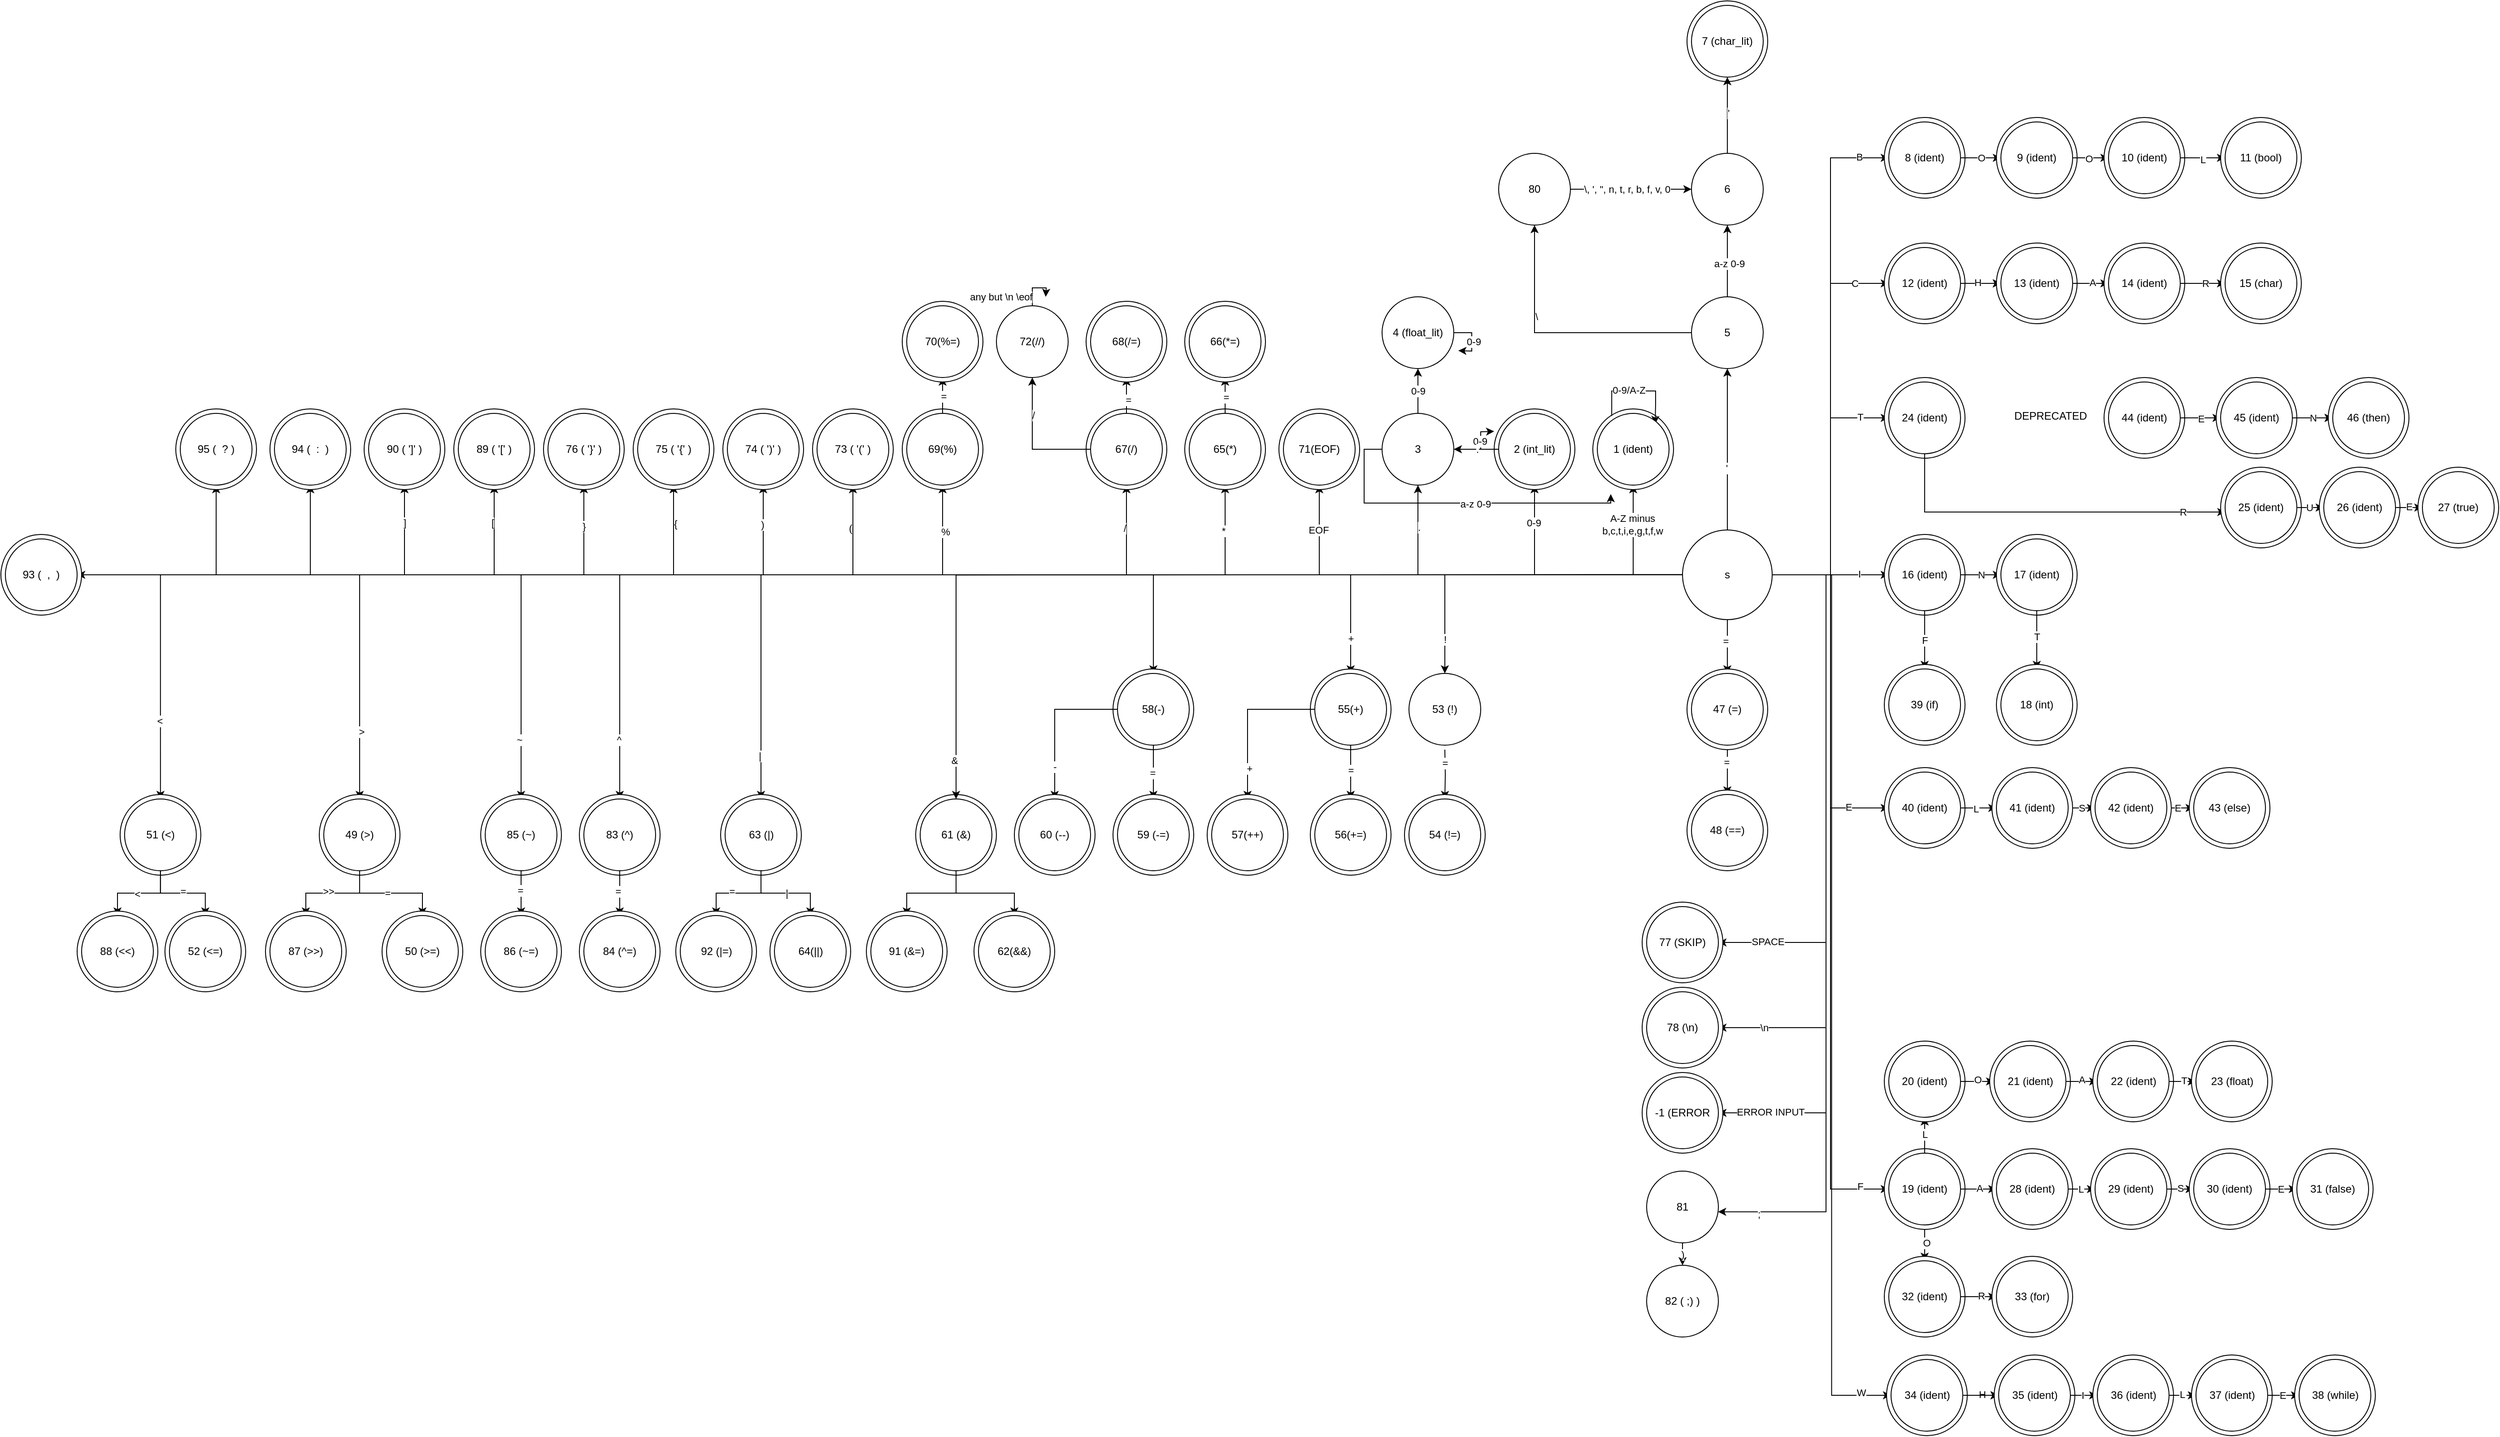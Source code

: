 <mxfile version="26.1.1">
  <diagram name="Page-1" id="vYBnDcoONyLzMY4z4fc2">
    <mxGraphModel dx="2715" dy="1723" grid="1" gridSize="10" guides="1" tooltips="1" connect="1" arrows="1" fold="1" page="1" pageScale="1" pageWidth="850" pageHeight="1100" math="0" shadow="0">
      <root>
        <mxCell id="0" />
        <mxCell id="1" parent="0" />
        <mxCell id="cs8hGNMze5EZUxFJTE8y-1" value="" style="ellipse;whiteSpace=wrap;html=1;aspect=fixed;" parent="1" vertex="1">
          <mxGeometry x="-635" y="625" width="90" height="90" as="geometry" />
        </mxCell>
        <mxCell id="HyqZWob8lPplStOppP0j-3" style="edgeStyle=orthogonalEdgeStyle;rounded=0;orthogonalLoop=1;jettySize=auto;html=1;" parent="1" source="HyqZWob8lPplStOppP0j-1" target="HyqZWob8lPplStOppP0j-2" edge="1">
          <mxGeometry relative="1" as="geometry" />
        </mxCell>
        <mxCell id="HyqZWob8lPplStOppP0j-4" value="I" style="edgeLabel;html=1;align=center;verticalAlign=middle;resizable=0;points=[];" parent="HyqZWob8lPplStOppP0j-3" vertex="1" connectable="0">
          <mxGeometry x="0.482" y="1" relative="1" as="geometry">
            <mxPoint as="offset" />
          </mxGeometry>
        </mxCell>
        <mxCell id="HyqZWob8lPplStOppP0j-25" style="edgeStyle=orthogonalEdgeStyle;rounded=0;orthogonalLoop=1;jettySize=auto;html=1;entryX=0;entryY=0.5;entryDx=0;entryDy=0;" parent="1" source="HyqZWob8lPplStOppP0j-1" target="HyqZWob8lPplStOppP0j-23" edge="1">
          <mxGeometry relative="1" as="geometry" />
        </mxCell>
        <mxCell id="HyqZWob8lPplStOppP0j-63" value="E" style="edgeLabel;html=1;align=center;verticalAlign=middle;resizable=0;points=[];" parent="HyqZWob8lPplStOppP0j-25" vertex="1" connectable="0">
          <mxGeometry x="0.766" y="1" relative="1" as="geometry">
            <mxPoint as="offset" />
          </mxGeometry>
        </mxCell>
        <mxCell id="HyqZWob8lPplStOppP0j-46" style="edgeStyle=orthogonalEdgeStyle;rounded=0;orthogonalLoop=1;jettySize=auto;html=1;entryX=0;entryY=0.5;entryDx=0;entryDy=0;" parent="1" source="HyqZWob8lPplStOppP0j-1" target="HyqZWob8lPplStOppP0j-44" edge="1">
          <mxGeometry relative="1" as="geometry" />
        </mxCell>
        <mxCell id="HyqZWob8lPplStOppP0j-83" value="T" style="edgeLabel;html=1;align=center;verticalAlign=middle;resizable=0;points=[];" parent="HyqZWob8lPplStOppP0j-46" vertex="1" connectable="0">
          <mxGeometry x="0.791" y="1" relative="1" as="geometry">
            <mxPoint as="offset" />
          </mxGeometry>
        </mxCell>
        <mxCell id="HyqZWob8lPplStOppP0j-82" style="edgeStyle=orthogonalEdgeStyle;rounded=0;orthogonalLoop=1;jettySize=auto;html=1;entryX=0;entryY=0.5;entryDx=0;entryDy=0;" parent="1" source="HyqZWob8lPplStOppP0j-1" target="HyqZWob8lPplStOppP0j-80" edge="1">
          <mxGeometry relative="1" as="geometry" />
        </mxCell>
        <mxCell id="HyqZWob8lPplStOppP0j-84" value="C" style="edgeLabel;html=1;align=center;verticalAlign=middle;resizable=0;points=[];" parent="HyqZWob8lPplStOppP0j-82" vertex="1" connectable="0">
          <mxGeometry x="0.831" relative="1" as="geometry">
            <mxPoint as="offset" />
          </mxGeometry>
        </mxCell>
        <mxCell id="HyqZWob8lPplStOppP0j-105" style="edgeStyle=orthogonalEdgeStyle;rounded=0;orthogonalLoop=1;jettySize=auto;html=1;entryX=0;entryY=0.5;entryDx=0;entryDy=0;" parent="1" source="HyqZWob8lPplStOppP0j-1" target="HyqZWob8lPplStOppP0j-96" edge="1">
          <mxGeometry relative="1" as="geometry" />
        </mxCell>
        <mxCell id="HyqZWob8lPplStOppP0j-106" value="B" style="edgeLabel;html=1;align=center;verticalAlign=middle;resizable=0;points=[];" parent="HyqZWob8lPplStOppP0j-105" vertex="1" connectable="0">
          <mxGeometry x="0.887" y="1" relative="1" as="geometry">
            <mxPoint as="offset" />
          </mxGeometry>
        </mxCell>
        <mxCell id="HyqZWob8lPplStOppP0j-111" style="edgeStyle=orthogonalEdgeStyle;rounded=0;orthogonalLoop=1;jettySize=auto;html=1;" parent="1" source="HyqZWob8lPplStOppP0j-1" target="HyqZWob8lPplStOppP0j-110" edge="1">
          <mxGeometry relative="1" as="geometry" />
        </mxCell>
        <mxCell id="HyqZWob8lPplStOppP0j-115" value="=" style="edgeLabel;html=1;align=center;verticalAlign=middle;resizable=0;points=[];" parent="HyqZWob8lPplStOppP0j-111" vertex="1" connectable="0">
          <mxGeometry x="-0.207" y="-2" relative="1" as="geometry">
            <mxPoint as="offset" />
          </mxGeometry>
        </mxCell>
        <mxCell id="HyqZWob8lPplStOppP0j-135" style="edgeStyle=orthogonalEdgeStyle;rounded=0;orthogonalLoop=1;jettySize=auto;html=1;" parent="1" source="HyqZWob8lPplStOppP0j-1" target="HyqZWob8lPplStOppP0j-120" edge="1">
          <mxGeometry relative="1" as="geometry" />
        </mxCell>
        <mxCell id="cs8hGNMze5EZUxFJTE8y-33" value="&amp;gt;" style="edgeLabel;html=1;align=center;verticalAlign=middle;resizable=0;points=[];" parent="HyqZWob8lPplStOppP0j-135" vertex="1" connectable="0">
          <mxGeometry x="0.913" y="2" relative="1" as="geometry">
            <mxPoint as="offset" />
          </mxGeometry>
        </mxCell>
        <mxCell id="HyqZWob8lPplStOppP0j-136" style="edgeStyle=orthogonalEdgeStyle;rounded=0;orthogonalLoop=1;jettySize=auto;html=1;" parent="1" source="HyqZWob8lPplStOppP0j-1" target="HyqZWob8lPplStOppP0j-126" edge="1">
          <mxGeometry relative="1" as="geometry" />
        </mxCell>
        <mxCell id="cs8hGNMze5EZUxFJTE8y-34" value="&amp;lt;" style="edgeLabel;html=1;align=center;verticalAlign=middle;resizable=0;points=[];" parent="HyqZWob8lPplStOppP0j-136" vertex="1" connectable="0">
          <mxGeometry x="0.91" y="-1" relative="1" as="geometry">
            <mxPoint as="offset" />
          </mxGeometry>
        </mxCell>
        <mxCell id="HyqZWob8lPplStOppP0j-137" style="edgeStyle=orthogonalEdgeStyle;rounded=0;orthogonalLoop=1;jettySize=auto;html=1;" parent="1" source="HyqZWob8lPplStOppP0j-1" target="HyqZWob8lPplStOppP0j-132" edge="1">
          <mxGeometry relative="1" as="geometry" />
        </mxCell>
        <mxCell id="HyqZWob8lPplStOppP0j-140" value="!" style="edgeLabel;html=1;align=center;verticalAlign=middle;resizable=0;points=[];" parent="HyqZWob8lPplStOppP0j-137" vertex="1" connectable="0">
          <mxGeometry x="0.797" relative="1" as="geometry">
            <mxPoint as="offset" />
          </mxGeometry>
        </mxCell>
        <mxCell id="HyqZWob8lPplStOppP0j-154" style="edgeStyle=orthogonalEdgeStyle;rounded=0;orthogonalLoop=1;jettySize=auto;html=1;" parent="1" source="HyqZWob8lPplStOppP0j-1" target="HyqZWob8lPplStOppP0j-144" edge="1">
          <mxGeometry relative="1" as="geometry" />
        </mxCell>
        <mxCell id="HyqZWob8lPplStOppP0j-162" value="&#39;" style="edgeLabel;html=1;align=center;verticalAlign=middle;resizable=0;points=[];" parent="HyqZWob8lPplStOppP0j-154" vertex="1" connectable="0">
          <mxGeometry x="-0.234" y="1" relative="1" as="geometry">
            <mxPoint as="offset" />
          </mxGeometry>
        </mxCell>
        <mxCell id="HyqZWob8lPplStOppP0j-160" style="edgeStyle=orthogonalEdgeStyle;rounded=0;orthogonalLoop=1;jettySize=auto;html=1;" parent="1" source="HyqZWob8lPplStOppP0j-1" target="HyqZWob8lPplStOppP0j-158" edge="1">
          <mxGeometry relative="1" as="geometry" />
        </mxCell>
        <mxCell id="HyqZWob8lPplStOppP0j-161" value="A-Z minus&lt;div&gt;b,c,t,i,e,g,t,f,w&lt;/div&gt;" style="edgeLabel;html=1;align=center;verticalAlign=middle;resizable=0;points=[];" parent="HyqZWob8lPplStOppP0j-160" vertex="1" connectable="0">
          <mxGeometry x="0.431" y="1" relative="1" as="geometry">
            <mxPoint as="offset" />
          </mxGeometry>
        </mxCell>
        <mxCell id="HyqZWob8lPplStOppP0j-166" style="edgeStyle=orthogonalEdgeStyle;rounded=0;orthogonalLoop=1;jettySize=auto;html=1;" parent="1" source="HyqZWob8lPplStOppP0j-1" target="HyqZWob8lPplStOppP0j-165" edge="1">
          <mxGeometry relative="1" as="geometry" />
        </mxCell>
        <mxCell id="HyqZWob8lPplStOppP0j-167" value="0-9" style="edgeLabel;html=1;align=center;verticalAlign=middle;resizable=0;points=[];" parent="HyqZWob8lPplStOppP0j-166" vertex="1" connectable="0">
          <mxGeometry x="0.683" y="1" relative="1" as="geometry">
            <mxPoint as="offset" />
          </mxGeometry>
        </mxCell>
        <mxCell id="HyqZWob8lPplStOppP0j-210" style="edgeStyle=orthogonalEdgeStyle;rounded=0;orthogonalLoop=1;jettySize=auto;html=1;entryX=0;entryY=0.5;entryDx=0;entryDy=0;" parent="1" source="HyqZWob8lPplStOppP0j-1" target="HyqZWob8lPplStOppP0j-197" edge="1">
          <mxGeometry relative="1" as="geometry" />
        </mxCell>
        <mxCell id="HyqZWob8lPplStOppP0j-262" style="edgeStyle=orthogonalEdgeStyle;rounded=0;orthogonalLoop=1;jettySize=auto;html=1;entryX=0;entryY=0.5;entryDx=0;entryDy=0;" parent="1" source="HyqZWob8lPplStOppP0j-1" target="HyqZWob8lPplStOppP0j-240" edge="1">
          <mxGeometry relative="1" as="geometry" />
        </mxCell>
        <mxCell id="HyqZWob8lPplStOppP0j-263" value="W" style="edgeLabel;html=1;align=center;verticalAlign=middle;resizable=0;points=[];" parent="HyqZWob8lPplStOppP0j-262" vertex="1" connectable="0">
          <mxGeometry x="0.935" y="3" relative="1" as="geometry">
            <mxPoint as="offset" />
          </mxGeometry>
        </mxCell>
        <mxCell id="_7_zv190YxA2W4ebhbTT-26" style="edgeStyle=orthogonalEdgeStyle;rounded=0;orthogonalLoop=1;jettySize=auto;html=1;" parent="1" source="HyqZWob8lPplStOppP0j-1" target="_7_zv190YxA2W4ebhbTT-3" edge="1">
          <mxGeometry relative="1" as="geometry" />
        </mxCell>
        <mxCell id="_7_zv190YxA2W4ebhbTT-27" value="+" style="edgeLabel;html=1;align=center;verticalAlign=middle;resizable=0;points=[];" parent="_7_zv190YxA2W4ebhbTT-26" vertex="1" connectable="0">
          <mxGeometry x="0.838" relative="1" as="geometry">
            <mxPoint as="offset" />
          </mxGeometry>
        </mxCell>
        <mxCell id="_7_zv190YxA2W4ebhbTT-35" style="edgeStyle=orthogonalEdgeStyle;rounded=0;orthogonalLoop=1;jettySize=auto;html=1;" parent="1" source="HyqZWob8lPplStOppP0j-1" target="_7_zv190YxA2W4ebhbTT-9" edge="1">
          <mxGeometry relative="1" as="geometry" />
        </mxCell>
        <mxCell id="_7_zv190YxA2W4ebhbTT-44" style="edgeStyle=orthogonalEdgeStyle;rounded=0;orthogonalLoop=1;jettySize=auto;html=1;" parent="1" source="HyqZWob8lPplStOppP0j-1" target="_7_zv190YxA2W4ebhbTT-13" edge="1">
          <mxGeometry relative="1" as="geometry" />
        </mxCell>
        <mxCell id="_7_zv190YxA2W4ebhbTT-45" value="*" style="edgeLabel;html=1;align=center;verticalAlign=middle;resizable=0;points=[];" parent="_7_zv190YxA2W4ebhbTT-44" vertex="1" connectable="0">
          <mxGeometry x="0.832" y="2" relative="1" as="geometry">
            <mxPoint as="offset" />
          </mxGeometry>
        </mxCell>
        <mxCell id="_7_zv190YxA2W4ebhbTT-50" style="edgeStyle=orthogonalEdgeStyle;rounded=0;orthogonalLoop=1;jettySize=auto;html=1;" parent="1" source="HyqZWob8lPplStOppP0j-1" target="_7_zv190YxA2W4ebhbTT-15" edge="1">
          <mxGeometry relative="1" as="geometry" />
        </mxCell>
        <mxCell id="Ytjxt_5m01elBJSQsIhc-20" value="/" style="edgeLabel;html=1;align=center;verticalAlign=middle;resizable=0;points=[];" parent="_7_zv190YxA2W4ebhbTT-50" vertex="1" connectable="0">
          <mxGeometry x="0.867" y="2" relative="1" as="geometry">
            <mxPoint as="offset" />
          </mxGeometry>
        </mxCell>
        <mxCell id="_7_zv190YxA2W4ebhbTT-56" style="edgeStyle=orthogonalEdgeStyle;rounded=0;orthogonalLoop=1;jettySize=auto;html=1;" parent="1" source="HyqZWob8lPplStOppP0j-1" target="_7_zv190YxA2W4ebhbTT-17" edge="1">
          <mxGeometry relative="1" as="geometry" />
        </mxCell>
        <mxCell id="Ytjxt_5m01elBJSQsIhc-19" value="%" style="edgeLabel;html=1;align=center;verticalAlign=middle;resizable=0;points=[];" parent="_7_zv190YxA2W4ebhbTT-56" vertex="1" connectable="0">
          <mxGeometry x="0.889" y="-3" relative="1" as="geometry">
            <mxPoint as="offset" />
          </mxGeometry>
        </mxCell>
        <mxCell id="5KtHtZ4zksXReQYeKqMv-19" style="edgeStyle=orthogonalEdgeStyle;rounded=0;orthogonalLoop=1;jettySize=auto;html=1;" parent="1" target="5KtHtZ4zksXReQYeKqMv-8" edge="1">
          <mxGeometry relative="1" as="geometry">
            <mxPoint x="-595" y="379.74" as="targetPoint" />
            <mxPoint x="225" y="379.74" as="sourcePoint" />
          </mxGeometry>
        </mxCell>
        <mxCell id="5KtHtZ4zksXReQYeKqMv-21" value="&amp;amp;" style="edgeLabel;html=1;align=center;verticalAlign=middle;resizable=0;points=[];" parent="5KtHtZ4zksXReQYeKqMv-19" vertex="1" connectable="0">
          <mxGeometry x="0.92" y="-2" relative="1" as="geometry">
            <mxPoint as="offset" />
          </mxGeometry>
        </mxCell>
        <mxCell id="5KtHtZ4zksXReQYeKqMv-22" style="edgeStyle=orthogonalEdgeStyle;rounded=0;orthogonalLoop=1;jettySize=auto;html=1;" parent="1" source="HyqZWob8lPplStOppP0j-1" target="5KtHtZ4zksXReQYeKqMv-12" edge="1">
          <mxGeometry relative="1" as="geometry">
            <mxPoint x="-690" y="380" as="targetPoint" />
          </mxGeometry>
        </mxCell>
        <mxCell id="5KtHtZ4zksXReQYeKqMv-23" value="|" style="edgeLabel;html=1;align=center;verticalAlign=middle;resizable=0;points=[];" parent="5KtHtZ4zksXReQYeKqMv-22" vertex="1" connectable="0">
          <mxGeometry x="0.925" y="-2" relative="1" as="geometry">
            <mxPoint as="offset" />
          </mxGeometry>
        </mxCell>
        <mxCell id="TmHt8W-4hE9iIKC_-PCL-7" style="edgeStyle=orthogonalEdgeStyle;rounded=0;orthogonalLoop=1;jettySize=auto;html=1;" parent="1" source="HyqZWob8lPplStOppP0j-1" target="TmHt8W-4hE9iIKC_-PCL-4" edge="1">
          <mxGeometry relative="1" as="geometry" />
        </mxCell>
        <mxCell id="TmHt8W-4hE9iIKC_-PCL-8" value="." style="edgeLabel;html=1;align=center;verticalAlign=middle;resizable=0;points=[];" parent="TmHt8W-4hE9iIKC_-PCL-7" vertex="1" connectable="0">
          <mxGeometry x="0.762" y="-1" relative="1" as="geometry">
            <mxPoint as="offset" />
          </mxGeometry>
        </mxCell>
        <mxCell id="5Vmqsw8xiTpY99smRXns-3" style="edgeStyle=orthogonalEdgeStyle;rounded=0;orthogonalLoop=1;jettySize=auto;html=1;" parent="1" source="HyqZWob8lPplStOppP0j-1" target="5Vmqsw8xiTpY99smRXns-2" edge="1">
          <mxGeometry relative="1" as="geometry" />
        </mxCell>
        <mxCell id="5Vmqsw8xiTpY99smRXns-4" value="EOF" style="edgeLabel;html=1;align=center;verticalAlign=middle;resizable=0;points=[];" parent="5Vmqsw8xiTpY99smRXns-3" vertex="1" connectable="0">
          <mxGeometry x="0.803" y="1" relative="1" as="geometry">
            <mxPoint as="offset" />
          </mxGeometry>
        </mxCell>
        <mxCell id="Ytjxt_5m01elBJSQsIhc-10" style="edgeStyle=orthogonalEdgeStyle;rounded=0;orthogonalLoop=1;jettySize=auto;html=1;" parent="1" source="HyqZWob8lPplStOppP0j-1" target="Ytjxt_5m01elBJSQsIhc-3" edge="1">
          <mxGeometry relative="1" as="geometry" />
        </mxCell>
        <mxCell id="Ytjxt_5m01elBJSQsIhc-15" value="(" style="edgeLabel;html=1;align=center;verticalAlign=middle;resizable=0;points=[];" parent="Ytjxt_5m01elBJSQsIhc-10" vertex="1" connectable="0">
          <mxGeometry x="0.906" y="3" relative="1" as="geometry">
            <mxPoint as="offset" />
          </mxGeometry>
        </mxCell>
        <mxCell id="Ytjxt_5m01elBJSQsIhc-11" style="edgeStyle=orthogonalEdgeStyle;rounded=0;orthogonalLoop=1;jettySize=auto;html=1;" parent="1" source="HyqZWob8lPplStOppP0j-1" target="Ytjxt_5m01elBJSQsIhc-5" edge="1">
          <mxGeometry relative="1" as="geometry" />
        </mxCell>
        <mxCell id="Ytjxt_5m01elBJSQsIhc-16" value=")" style="edgeLabel;html=1;align=center;verticalAlign=middle;resizable=0;points=[];" parent="Ytjxt_5m01elBJSQsIhc-11" vertex="1" connectable="0">
          <mxGeometry x="0.922" y="1" relative="1" as="geometry">
            <mxPoint as="offset" />
          </mxGeometry>
        </mxCell>
        <mxCell id="Ytjxt_5m01elBJSQsIhc-12" style="edgeStyle=orthogonalEdgeStyle;rounded=0;orthogonalLoop=1;jettySize=auto;html=1;" parent="1" source="HyqZWob8lPplStOppP0j-1" target="Ytjxt_5m01elBJSQsIhc-7" edge="1">
          <mxGeometry relative="1" as="geometry" />
        </mxCell>
        <mxCell id="Ytjxt_5m01elBJSQsIhc-17" value="{" style="edgeLabel;html=1;align=center;verticalAlign=middle;resizable=0;points=[];" parent="Ytjxt_5m01elBJSQsIhc-12" vertex="1" connectable="0">
          <mxGeometry x="0.931" y="-2" relative="1" as="geometry">
            <mxPoint as="offset" />
          </mxGeometry>
        </mxCell>
        <mxCell id="Ytjxt_5m01elBJSQsIhc-14" style="edgeStyle=orthogonalEdgeStyle;rounded=0;orthogonalLoop=1;jettySize=auto;html=1;" parent="1" source="HyqZWob8lPplStOppP0j-1" target="Ytjxt_5m01elBJSQsIhc-9" edge="1">
          <mxGeometry relative="1" as="geometry" />
        </mxCell>
        <mxCell id="Ytjxt_5m01elBJSQsIhc-18" value="}" style="edgeLabel;html=1;align=center;verticalAlign=middle;resizable=0;points=[];" parent="Ytjxt_5m01elBJSQsIhc-14" vertex="1" connectable="0">
          <mxGeometry x="0.931" relative="1" as="geometry">
            <mxPoint as="offset" />
          </mxGeometry>
        </mxCell>
        <mxCell id="H3zw9TJbJZeDey8m-DPK-7" style="edgeStyle=orthogonalEdgeStyle;rounded=0;orthogonalLoop=1;jettySize=auto;html=1;" parent="1" source="HyqZWob8lPplStOppP0j-1" target="H3zw9TJbJZeDey8m-DPK-1" edge="1">
          <mxGeometry relative="1" as="geometry">
            <mxPoint x="380" y="990.385" as="targetPoint" />
            <Array as="points">
              <mxPoint x="380" y="380" />
              <mxPoint x="380" y="980" />
            </Array>
          </mxGeometry>
        </mxCell>
        <mxCell id="H3zw9TJbJZeDey8m-DPK-8" value="ERROR INPUT" style="edgeLabel;html=1;align=center;verticalAlign=middle;resizable=0;points=[];" parent="H3zw9TJbJZeDey8m-DPK-7" vertex="1" connectable="0">
          <mxGeometry x="0.852" y="-1" relative="1" as="geometry">
            <mxPoint as="offset" />
          </mxGeometry>
        </mxCell>
        <mxCell id="H3zw9TJbJZeDey8m-DPK-9" style="edgeStyle=orthogonalEdgeStyle;rounded=0;orthogonalLoop=1;jettySize=auto;html=1;" parent="1" source="HyqZWob8lPplStOppP0j-1" target="EgdRyRMjiD9TqzY_cFQu-8" edge="1">
          <mxGeometry relative="1" as="geometry">
            <mxPoint x="380" y="891.538" as="targetPoint" />
            <Array as="points">
              <mxPoint x="380" y="380" />
              <mxPoint x="380" y="885" />
            </Array>
          </mxGeometry>
        </mxCell>
        <mxCell id="H3zw9TJbJZeDey8m-DPK-10" value="\n" style="edgeLabel;html=1;align=center;verticalAlign=middle;resizable=0;points=[];" parent="H3zw9TJbJZeDey8m-DPK-9" vertex="1" connectable="0">
          <mxGeometry x="0.852" relative="1" as="geometry">
            <mxPoint as="offset" />
          </mxGeometry>
        </mxCell>
        <mxCell id="H3zw9TJbJZeDey8m-DPK-11" style="edgeStyle=orthogonalEdgeStyle;rounded=0;orthogonalLoop=1;jettySize=auto;html=1;" parent="1" source="HyqZWob8lPplStOppP0j-1" target="Ytjxt_5m01elBJSQsIhc-25" edge="1">
          <mxGeometry relative="1" as="geometry">
            <mxPoint x="380" y="801.538" as="targetPoint" />
            <Array as="points">
              <mxPoint x="380" y="380" />
              <mxPoint x="380" y="790" />
            </Array>
          </mxGeometry>
        </mxCell>
        <mxCell id="H3zw9TJbJZeDey8m-DPK-12" value="SPACE" style="edgeLabel;html=1;align=center;verticalAlign=middle;resizable=0;points=[];" parent="H3zw9TJbJZeDey8m-DPK-11" vertex="1" connectable="0">
          <mxGeometry x="0.815" y="-1" relative="1" as="geometry">
            <mxPoint as="offset" />
          </mxGeometry>
        </mxCell>
        <mxCell id="cs8hGNMze5EZUxFJTE8y-55" style="edgeStyle=orthogonalEdgeStyle;rounded=0;orthogonalLoop=1;jettySize=auto;html=1;" parent="1" source="HyqZWob8lPplStOppP0j-1" target="cs8hGNMze5EZUxFJTE8y-52" edge="1">
          <mxGeometry relative="1" as="geometry" />
        </mxCell>
        <mxCell id="cs8hGNMze5EZUxFJTE8y-62" value="[" style="edgeLabel;html=1;align=center;verticalAlign=middle;resizable=0;points=[];" parent="cs8hGNMze5EZUxFJTE8y-55" vertex="1" connectable="0">
          <mxGeometry x="0.941" y="2" relative="1" as="geometry">
            <mxPoint as="offset" />
          </mxGeometry>
        </mxCell>
        <mxCell id="cs8hGNMze5EZUxFJTE8y-56" style="edgeStyle=orthogonalEdgeStyle;rounded=0;orthogonalLoop=1;jettySize=auto;html=1;" parent="1" source="HyqZWob8lPplStOppP0j-1" target="cs8hGNMze5EZUxFJTE8y-54" edge="1">
          <mxGeometry relative="1" as="geometry" />
        </mxCell>
        <mxCell id="cs8hGNMze5EZUxFJTE8y-61" value="]" style="edgeLabel;html=1;align=center;verticalAlign=middle;resizable=0;points=[];" parent="cs8hGNMze5EZUxFJTE8y-56" vertex="1" connectable="0">
          <mxGeometry x="0.945" relative="1" as="geometry">
            <mxPoint as="offset" />
          </mxGeometry>
        </mxCell>
        <mxCell id="cs8hGNMze5EZUxFJTE8y-57" style="edgeStyle=orthogonalEdgeStyle;rounded=0;orthogonalLoop=1;jettySize=auto;html=1;" parent="1" source="HyqZWob8lPplStOppP0j-1" target="cs8hGNMze5EZUxFJTE8y-4" edge="1">
          <mxGeometry relative="1" as="geometry" />
        </mxCell>
        <mxCell id="cs8hGNMze5EZUxFJTE8y-60" value="^" style="edgeLabel;html=1;align=center;verticalAlign=middle;resizable=0;points=[];" parent="cs8hGNMze5EZUxFJTE8y-57" vertex="1" connectable="0">
          <mxGeometry x="0.908" y="-1" relative="1" as="geometry">
            <mxPoint as="offset" />
          </mxGeometry>
        </mxCell>
        <mxCell id="cs8hGNMze5EZUxFJTE8y-58" style="edgeStyle=orthogonalEdgeStyle;rounded=0;orthogonalLoop=1;jettySize=auto;html=1;" parent="1" source="HyqZWob8lPplStOppP0j-1" target="cs8hGNMze5EZUxFJTE8y-6" edge="1">
          <mxGeometry relative="1" as="geometry" />
        </mxCell>
        <mxCell id="cs8hGNMze5EZUxFJTE8y-59" value="~" style="edgeLabel;html=1;align=center;verticalAlign=middle;resizable=0;points=[];" parent="cs8hGNMze5EZUxFJTE8y-58" vertex="1" connectable="0">
          <mxGeometry x="0.914" y="-2" relative="1" as="geometry">
            <mxPoint as="offset" />
          </mxGeometry>
        </mxCell>
        <mxCell id="eQwdulx-B3oXgqO4RFa_-3" style="edgeStyle=orthogonalEdgeStyle;rounded=0;orthogonalLoop=1;jettySize=auto;html=1;" parent="1" source="HyqZWob8lPplStOppP0j-1" target="eQwdulx-B3oXgqO4RFa_-2" edge="1">
          <mxGeometry relative="1" as="geometry" />
        </mxCell>
        <mxCell id="X6_BtctG_1N5VoL3arfx-5" style="edgeStyle=orthogonalEdgeStyle;rounded=0;orthogonalLoop=1;jettySize=auto;html=1;" edge="1" parent="1" source="HyqZWob8lPplStOppP0j-1" target="X6_BtctG_1N5VoL3arfx-2">
          <mxGeometry relative="1" as="geometry" />
        </mxCell>
        <mxCell id="X6_BtctG_1N5VoL3arfx-6" style="edgeStyle=orthogonalEdgeStyle;rounded=0;orthogonalLoop=1;jettySize=auto;html=1;" edge="1" parent="1" source="HyqZWob8lPplStOppP0j-1" target="X6_BtctG_1N5VoL3arfx-4">
          <mxGeometry relative="1" as="geometry" />
        </mxCell>
        <mxCell id="HyqZWob8lPplStOppP0j-1" value="s" style="ellipse;whiteSpace=wrap;html=1;aspect=fixed;" parent="1" vertex="1">
          <mxGeometry x="220" y="330" width="100" height="100" as="geometry" />
        </mxCell>
        <mxCell id="HyqZWob8lPplStOppP0j-5" value="" style="ellipse;whiteSpace=wrap;html=1;aspect=fixed;" parent="1" vertex="1">
          <mxGeometry x="445" y="335" width="90" height="90" as="geometry" />
        </mxCell>
        <mxCell id="HyqZWob8lPplStOppP0j-8" value="F" style="edgeStyle=orthogonalEdgeStyle;rounded=0;orthogonalLoop=1;jettySize=auto;html=1;entryX=0.5;entryY=0;entryDx=0;entryDy=0;" parent="1" source="HyqZWob8lPplStOppP0j-2" target="HyqZWob8lPplStOppP0j-6" edge="1">
          <mxGeometry relative="1" as="geometry" />
        </mxCell>
        <mxCell id="HyqZWob8lPplStOppP0j-12" value="N" style="edgeStyle=orthogonalEdgeStyle;rounded=0;orthogonalLoop=1;jettySize=auto;html=1;" parent="1" source="HyqZWob8lPplStOppP0j-2" target="HyqZWob8lPplStOppP0j-10" edge="1">
          <mxGeometry relative="1" as="geometry" />
        </mxCell>
        <mxCell id="HyqZWob8lPplStOppP0j-2" value="&lt;div&gt;16&lt;span style=&quot;background-color: transparent; color: light-dark(rgb(0, 0, 0), rgb(255, 255, 255));&quot;&gt;&amp;nbsp;&lt;/span&gt;&lt;span style=&quot;background-color: transparent; color: light-dark(rgb(0, 0, 0), rgb(255, 255, 255));&quot;&gt;(ident)&lt;/span&gt;&lt;/div&gt;" style="ellipse;whiteSpace=wrap;html=1;aspect=fixed;" parent="1" vertex="1">
          <mxGeometry x="450" y="340" width="80" height="80" as="geometry" />
        </mxCell>
        <mxCell id="HyqZWob8lPplStOppP0j-9" value="" style="ellipse;whiteSpace=wrap;html=1;aspect=fixed;" parent="1" vertex="1">
          <mxGeometry x="445" y="480" width="90" height="90" as="geometry" />
        </mxCell>
        <mxCell id="HyqZWob8lPplStOppP0j-6" value="39 (if)" style="ellipse;whiteSpace=wrap;html=1;aspect=fixed;" parent="1" vertex="1">
          <mxGeometry x="450" y="485" width="80" height="80" as="geometry" />
        </mxCell>
        <mxCell id="HyqZWob8lPplStOppP0j-11" value="" style="ellipse;whiteSpace=wrap;html=1;aspect=fixed;" parent="1" vertex="1">
          <mxGeometry x="570" y="335" width="90" height="90" as="geometry" />
        </mxCell>
        <mxCell id="HyqZWob8lPplStOppP0j-15" style="edgeStyle=orthogonalEdgeStyle;rounded=0;orthogonalLoop=1;jettySize=auto;html=1;entryX=0.5;entryY=0;entryDx=0;entryDy=0;" parent="1" source="HyqZWob8lPplStOppP0j-10" target="HyqZWob8lPplStOppP0j-13" edge="1">
          <mxGeometry relative="1" as="geometry" />
        </mxCell>
        <mxCell id="HyqZWob8lPplStOppP0j-20" value="T" style="edgeLabel;html=1;align=center;verticalAlign=middle;resizable=0;points=[];" parent="HyqZWob8lPplStOppP0j-15" vertex="1" connectable="0">
          <mxGeometry x="-0.117" relative="1" as="geometry">
            <mxPoint as="offset" />
          </mxGeometry>
        </mxCell>
        <mxCell id="HyqZWob8lPplStOppP0j-10" value="17&amp;nbsp;(ident)" style="ellipse;whiteSpace=wrap;html=1;aspect=fixed;" parent="1" vertex="1">
          <mxGeometry x="575" y="340" width="80" height="80" as="geometry" />
        </mxCell>
        <mxCell id="HyqZWob8lPplStOppP0j-14" value="" style="ellipse;whiteSpace=wrap;html=1;aspect=fixed;" parent="1" vertex="1">
          <mxGeometry x="570" y="480" width="90" height="90" as="geometry" />
        </mxCell>
        <mxCell id="HyqZWob8lPplStOppP0j-13" value="18 (int)" style="ellipse;whiteSpace=wrap;html=1;aspect=fixed;" parent="1" vertex="1">
          <mxGeometry x="575" y="485" width="80" height="80" as="geometry" />
        </mxCell>
        <mxCell id="HyqZWob8lPplStOppP0j-30" value="" style="ellipse;whiteSpace=wrap;html=1;aspect=fixed;" parent="1" vertex="1">
          <mxGeometry x="445" y="595" width="90" height="90" as="geometry" />
        </mxCell>
        <mxCell id="HyqZWob8lPplStOppP0j-32" style="edgeStyle=orthogonalEdgeStyle;rounded=0;orthogonalLoop=1;jettySize=auto;html=1;" parent="1" source="HyqZWob8lPplStOppP0j-23" target="HyqZWob8lPplStOppP0j-31" edge="1">
          <mxGeometry relative="1" as="geometry" />
        </mxCell>
        <mxCell id="HyqZWob8lPplStOppP0j-33" value="L" style="edgeLabel;html=1;align=center;verticalAlign=middle;resizable=0;points=[];" parent="HyqZWob8lPplStOppP0j-32" vertex="1" connectable="0">
          <mxGeometry x="-0.171" y="-1" relative="1" as="geometry">
            <mxPoint as="offset" />
          </mxGeometry>
        </mxCell>
        <mxCell id="HyqZWob8lPplStOppP0j-23" value="40&amp;nbsp;(ident)" style="ellipse;whiteSpace=wrap;html=1;aspect=fixed;" parent="1" vertex="1">
          <mxGeometry x="450" y="600" width="80" height="80" as="geometry" />
        </mxCell>
        <mxCell id="HyqZWob8lPplStOppP0j-36" value="S" style="edgeStyle=orthogonalEdgeStyle;rounded=0;orthogonalLoop=1;jettySize=auto;html=1;entryX=0;entryY=0.5;entryDx=0;entryDy=0;" parent="1" source="HyqZWob8lPplStOppP0j-31" target="HyqZWob8lPplStOppP0j-34" edge="1">
          <mxGeometry relative="1" as="geometry" />
        </mxCell>
        <mxCell id="HyqZWob8lPplStOppP0j-37" style="edgeStyle=orthogonalEdgeStyle;rounded=0;orthogonalLoop=1;jettySize=auto;html=1;" parent="1" source="HyqZWob8lPplStOppP0j-34" target="HyqZWob8lPplStOppP0j-35" edge="1">
          <mxGeometry relative="1" as="geometry" />
        </mxCell>
        <mxCell id="HyqZWob8lPplStOppP0j-38" value="E" style="edgeLabel;html=1;align=center;verticalAlign=middle;resizable=0;points=[];" parent="HyqZWob8lPplStOppP0j-37" vertex="1" connectable="0">
          <mxGeometry x="-0.531" relative="1" as="geometry">
            <mxPoint as="offset" />
          </mxGeometry>
        </mxCell>
        <mxCell id="HyqZWob8lPplStOppP0j-40" value="" style="ellipse;whiteSpace=wrap;html=1;aspect=fixed;" parent="1" vertex="1">
          <mxGeometry x="565" y="595" width="90" height="90" as="geometry" />
        </mxCell>
        <mxCell id="HyqZWob8lPplStOppP0j-31" value="41&amp;nbsp;(ident)" style="ellipse;whiteSpace=wrap;html=1;aspect=fixed;" parent="1" vertex="1">
          <mxGeometry x="570" y="600" width="80" height="80" as="geometry" />
        </mxCell>
        <mxCell id="HyqZWob8lPplStOppP0j-41" value="" style="ellipse;whiteSpace=wrap;html=1;aspect=fixed;" parent="1" vertex="1">
          <mxGeometry x="675" y="595" width="90" height="90" as="geometry" />
        </mxCell>
        <mxCell id="HyqZWob8lPplStOppP0j-42" value="" style="ellipse;whiteSpace=wrap;html=1;aspect=fixed;" parent="1" vertex="1">
          <mxGeometry x="785" y="595" width="90" height="90" as="geometry" />
        </mxCell>
        <mxCell id="HyqZWob8lPplStOppP0j-34" value="42&amp;nbsp;(ident)" style="ellipse;whiteSpace=wrap;html=1;aspect=fixed;" parent="1" vertex="1">
          <mxGeometry x="680" y="600" width="80" height="80" as="geometry" />
        </mxCell>
        <mxCell id="HyqZWob8lPplStOppP0j-35" value="43 (else)" style="ellipse;whiteSpace=wrap;html=1;aspect=fixed;" parent="1" vertex="1">
          <mxGeometry x="790" y="600" width="80" height="80" as="geometry" />
        </mxCell>
        <mxCell id="HyqZWob8lPplStOppP0j-43" value="" style="ellipse;whiteSpace=wrap;html=1;aspect=fixed;" parent="1" vertex="1">
          <mxGeometry x="445" y="160" width="90" height="90" as="geometry" />
        </mxCell>
        <mxCell id="5KtHtZ4zksXReQYeKqMv-24" style="edgeStyle=orthogonalEdgeStyle;rounded=0;orthogonalLoop=1;jettySize=auto;html=1;" parent="1" source="HyqZWob8lPplStOppP0j-44" target="HyqZWob8lPplStOppP0j-185" edge="1">
          <mxGeometry relative="1" as="geometry">
            <mxPoint x="705.314" y="310" as="targetPoint" />
            <Array as="points">
              <mxPoint x="490" y="310" />
            </Array>
          </mxGeometry>
        </mxCell>
        <mxCell id="5KtHtZ4zksXReQYeKqMv-25" value="R" style="edgeLabel;html=1;align=center;verticalAlign=middle;resizable=0;points=[];" parent="5KtHtZ4zksXReQYeKqMv-24" vertex="1" connectable="0">
          <mxGeometry x="0.762" relative="1" as="geometry">
            <mxPoint as="offset" />
          </mxGeometry>
        </mxCell>
        <mxCell id="HyqZWob8lPplStOppP0j-44" value="24&amp;nbsp;(ident)" style="ellipse;whiteSpace=wrap;html=1;aspect=fixed;" parent="1" vertex="1">
          <mxGeometry x="450" y="165" width="80" height="80" as="geometry" />
        </mxCell>
        <mxCell id="HyqZWob8lPplStOppP0j-48" value="" style="ellipse;whiteSpace=wrap;html=1;aspect=fixed;" parent="1" vertex="1">
          <mxGeometry x="690" y="160" width="90" height="90" as="geometry" />
        </mxCell>
        <mxCell id="HyqZWob8lPplStOppP0j-55" style="edgeStyle=orthogonalEdgeStyle;rounded=0;orthogonalLoop=1;jettySize=auto;html=1;" parent="1" source="HyqZWob8lPplStOppP0j-49" target="HyqZWob8lPplStOppP0j-51" edge="1">
          <mxGeometry relative="1" as="geometry" />
        </mxCell>
        <mxCell id="HyqZWob8lPplStOppP0j-57" value="E" style="edgeLabel;html=1;align=center;verticalAlign=middle;resizable=0;points=[];" parent="HyqZWob8lPplStOppP0j-55" vertex="1" connectable="0">
          <mxGeometry x="-0.003" y="-1" relative="1" as="geometry">
            <mxPoint as="offset" />
          </mxGeometry>
        </mxCell>
        <mxCell id="HyqZWob8lPplStOppP0j-49" value="44&amp;nbsp;(ident)" style="ellipse;whiteSpace=wrap;html=1;aspect=fixed;" parent="1" vertex="1">
          <mxGeometry x="695" y="165" width="80" height="80" as="geometry" />
        </mxCell>
        <mxCell id="HyqZWob8lPplStOppP0j-50" value="" style="ellipse;whiteSpace=wrap;html=1;aspect=fixed;" parent="1" vertex="1">
          <mxGeometry x="815" y="160" width="90" height="90" as="geometry" />
        </mxCell>
        <mxCell id="HyqZWob8lPplStOppP0j-56" style="edgeStyle=orthogonalEdgeStyle;rounded=0;orthogonalLoop=1;jettySize=auto;html=1;" parent="1" source="HyqZWob8lPplStOppP0j-51" target="HyqZWob8lPplStOppP0j-53" edge="1">
          <mxGeometry relative="1" as="geometry" />
        </mxCell>
        <mxCell id="HyqZWob8lPplStOppP0j-58" value="N" style="edgeStyle=orthogonalEdgeStyle;rounded=0;orthogonalLoop=1;jettySize=auto;html=1;" parent="1" source="HyqZWob8lPplStOppP0j-51" target="HyqZWob8lPplStOppP0j-53" edge="1">
          <mxGeometry relative="1" as="geometry" />
        </mxCell>
        <mxCell id="HyqZWob8lPplStOppP0j-51" value="45&amp;nbsp;(ident)" style="ellipse;whiteSpace=wrap;html=1;aspect=fixed;" parent="1" vertex="1">
          <mxGeometry x="820" y="165" width="80" height="80" as="geometry" />
        </mxCell>
        <mxCell id="HyqZWob8lPplStOppP0j-52" value="" style="ellipse;whiteSpace=wrap;html=1;aspect=fixed;" parent="1" vertex="1">
          <mxGeometry x="940" y="160" width="90" height="90" as="geometry" />
        </mxCell>
        <mxCell id="HyqZWob8lPplStOppP0j-53" value="46 (then)" style="ellipse;whiteSpace=wrap;html=1;aspect=fixed;" parent="1" vertex="1">
          <mxGeometry x="945" y="165" width="80" height="80" as="geometry" />
        </mxCell>
        <mxCell id="TmHt8W-4hE9iIKC_-PCL-40" value="" style="edgeStyle=orthogonalEdgeStyle;rounded=0;orthogonalLoop=1;jettySize=auto;html=1;" parent="1" source="HyqZWob8lPplStOppP0j-79" target="HyqZWob8lPplStOppP0j-86" edge="1">
          <mxGeometry relative="1" as="geometry" />
        </mxCell>
        <mxCell id="HyqZWob8lPplStOppP0j-79" value="" style="ellipse;whiteSpace=wrap;html=1;aspect=fixed;" parent="1" vertex="1">
          <mxGeometry x="445" y="10" width="90" height="90" as="geometry" />
        </mxCell>
        <mxCell id="HyqZWob8lPplStOppP0j-91" style="edgeStyle=orthogonalEdgeStyle;rounded=0;orthogonalLoop=1;jettySize=auto;html=1;" parent="1" source="HyqZWob8lPplStOppP0j-80" target="HyqZWob8lPplStOppP0j-86" edge="1">
          <mxGeometry relative="1" as="geometry" />
        </mxCell>
        <mxCell id="TmHt8W-4hE9iIKC_-PCL-41" value="H" style="edgeLabel;html=1;align=center;verticalAlign=middle;resizable=0;points=[];" parent="HyqZWob8lPplStOppP0j-91" vertex="1" connectable="0">
          <mxGeometry x="-0.169" y="1" relative="1" as="geometry">
            <mxPoint as="offset" />
          </mxGeometry>
        </mxCell>
        <mxCell id="HyqZWob8lPplStOppP0j-80" value="12&amp;nbsp;(ident)" style="ellipse;whiteSpace=wrap;html=1;aspect=fixed;" parent="1" vertex="1">
          <mxGeometry x="450" y="15" width="80" height="80" as="geometry" />
        </mxCell>
        <mxCell id="HyqZWob8lPplStOppP0j-85" value="" style="ellipse;whiteSpace=wrap;html=1;aspect=fixed;" parent="1" vertex="1">
          <mxGeometry x="570" y="10" width="90" height="90" as="geometry" />
        </mxCell>
        <mxCell id="HyqZWob8lPplStOppP0j-92" style="edgeStyle=orthogonalEdgeStyle;rounded=0;orthogonalLoop=1;jettySize=auto;html=1;" parent="1" source="HyqZWob8lPplStOppP0j-86" target="HyqZWob8lPplStOppP0j-88" edge="1">
          <mxGeometry relative="1" as="geometry" />
        </mxCell>
        <mxCell id="TmHt8W-4hE9iIKC_-PCL-42" value="A" style="edgeLabel;html=1;align=center;verticalAlign=middle;resizable=0;points=[];" parent="HyqZWob8lPplStOppP0j-92" vertex="1" connectable="0">
          <mxGeometry x="0.103" y="1" relative="1" as="geometry">
            <mxPoint as="offset" />
          </mxGeometry>
        </mxCell>
        <mxCell id="HyqZWob8lPplStOppP0j-86" value="13&amp;nbsp;(ident)" style="ellipse;whiteSpace=wrap;html=1;aspect=fixed;" parent="1" vertex="1">
          <mxGeometry x="575" y="15" width="80" height="80" as="geometry" />
        </mxCell>
        <mxCell id="HyqZWob8lPplStOppP0j-87" value="" style="ellipse;whiteSpace=wrap;html=1;aspect=fixed;" parent="1" vertex="1">
          <mxGeometry x="690" y="10" width="90" height="90" as="geometry" />
        </mxCell>
        <mxCell id="HyqZWob8lPplStOppP0j-93" style="edgeStyle=orthogonalEdgeStyle;rounded=0;orthogonalLoop=1;jettySize=auto;html=1;" parent="1" source="HyqZWob8lPplStOppP0j-88" target="HyqZWob8lPplStOppP0j-90" edge="1">
          <mxGeometry relative="1" as="geometry" />
        </mxCell>
        <mxCell id="TmHt8W-4hE9iIKC_-PCL-43" value="R" style="edgeLabel;html=1;align=center;verticalAlign=middle;resizable=0;points=[];" parent="HyqZWob8lPplStOppP0j-93" vertex="1" connectable="0">
          <mxGeometry x="0.106" relative="1" as="geometry">
            <mxPoint as="offset" />
          </mxGeometry>
        </mxCell>
        <mxCell id="HyqZWob8lPplStOppP0j-88" value="14&amp;nbsp;(ident)" style="ellipse;whiteSpace=wrap;html=1;aspect=fixed;" parent="1" vertex="1">
          <mxGeometry x="695" y="15" width="80" height="80" as="geometry" />
        </mxCell>
        <mxCell id="HyqZWob8lPplStOppP0j-89" value="" style="ellipse;whiteSpace=wrap;html=1;aspect=fixed;" parent="1" vertex="1">
          <mxGeometry x="820" y="10" width="90" height="90" as="geometry" />
        </mxCell>
        <mxCell id="HyqZWob8lPplStOppP0j-90" value="15 (char)" style="ellipse;whiteSpace=wrap;html=1;aspect=fixed;" parent="1" vertex="1">
          <mxGeometry x="825" y="15" width="80" height="80" as="geometry" />
        </mxCell>
        <mxCell id="HyqZWob8lPplStOppP0j-94" value="" style="ellipse;whiteSpace=wrap;html=1;aspect=fixed;" parent="1" vertex="1">
          <mxGeometry x="445" y="-130" width="90" height="90" as="geometry" />
        </mxCell>
        <mxCell id="HyqZWob8lPplStOppP0j-95" value="O" style="edgeStyle=orthogonalEdgeStyle;rounded=0;orthogonalLoop=1;jettySize=auto;html=1;" parent="1" source="HyqZWob8lPplStOppP0j-96" target="HyqZWob8lPplStOppP0j-99" edge="1">
          <mxGeometry relative="1" as="geometry" />
        </mxCell>
        <mxCell id="HyqZWob8lPplStOppP0j-96" value="8 (ident)" style="ellipse;whiteSpace=wrap;html=1;aspect=fixed;" parent="1" vertex="1">
          <mxGeometry x="450" y="-125" width="80" height="80" as="geometry" />
        </mxCell>
        <mxCell id="HyqZWob8lPplStOppP0j-97" value="" style="ellipse;whiteSpace=wrap;html=1;aspect=fixed;" parent="1" vertex="1">
          <mxGeometry x="570" y="-130" width="90" height="90" as="geometry" />
        </mxCell>
        <mxCell id="HyqZWob8lPplStOppP0j-98" style="edgeStyle=orthogonalEdgeStyle;rounded=0;orthogonalLoop=1;jettySize=auto;html=1;" parent="1" source="HyqZWob8lPplStOppP0j-99" target="HyqZWob8lPplStOppP0j-102" edge="1">
          <mxGeometry relative="1" as="geometry" />
        </mxCell>
        <mxCell id="HyqZWob8lPplStOppP0j-107" value="O" style="edgeLabel;html=1;align=center;verticalAlign=middle;resizable=0;points=[];" parent="HyqZWob8lPplStOppP0j-98" vertex="1" connectable="0">
          <mxGeometry x="-0.128" y="-1" relative="1" as="geometry">
            <mxPoint as="offset" />
          </mxGeometry>
        </mxCell>
        <mxCell id="HyqZWob8lPplStOppP0j-99" value="9&amp;nbsp;(ident)" style="ellipse;whiteSpace=wrap;html=1;aspect=fixed;" parent="1" vertex="1">
          <mxGeometry x="575" y="-125" width="80" height="80" as="geometry" />
        </mxCell>
        <mxCell id="HyqZWob8lPplStOppP0j-100" value="" style="ellipse;whiteSpace=wrap;html=1;aspect=fixed;" parent="1" vertex="1">
          <mxGeometry x="690" y="-130" width="90" height="90" as="geometry" />
        </mxCell>
        <mxCell id="HyqZWob8lPplStOppP0j-101" style="edgeStyle=orthogonalEdgeStyle;rounded=0;orthogonalLoop=1;jettySize=auto;html=1;" parent="1" source="HyqZWob8lPplStOppP0j-102" target="HyqZWob8lPplStOppP0j-104" edge="1">
          <mxGeometry relative="1" as="geometry" />
        </mxCell>
        <mxCell id="HyqZWob8lPplStOppP0j-108" value="L" style="edgeLabel;html=1;align=center;verticalAlign=middle;resizable=0;points=[];" parent="HyqZWob8lPplStOppP0j-101" vertex="1" connectable="0">
          <mxGeometry x="-0.009" y="-2" relative="1" as="geometry">
            <mxPoint as="offset" />
          </mxGeometry>
        </mxCell>
        <mxCell id="HyqZWob8lPplStOppP0j-102" value="10&amp;nbsp;(ident)" style="ellipse;whiteSpace=wrap;html=1;aspect=fixed;" parent="1" vertex="1">
          <mxGeometry x="695" y="-125" width="80" height="80" as="geometry" />
        </mxCell>
        <mxCell id="HyqZWob8lPplStOppP0j-103" value="" style="ellipse;whiteSpace=wrap;html=1;aspect=fixed;" parent="1" vertex="1">
          <mxGeometry x="820" y="-130" width="90" height="90" as="geometry" />
        </mxCell>
        <mxCell id="HyqZWob8lPplStOppP0j-104" value="11 (bool)" style="ellipse;whiteSpace=wrap;html=1;aspect=fixed;" parent="1" vertex="1">
          <mxGeometry x="825" y="-125" width="80" height="80" as="geometry" />
        </mxCell>
        <mxCell id="HyqZWob8lPplStOppP0j-114" style="edgeStyle=orthogonalEdgeStyle;rounded=0;orthogonalLoop=1;jettySize=auto;html=1;" parent="1" source="HyqZWob8lPplStOppP0j-109" target="HyqZWob8lPplStOppP0j-113" edge="1">
          <mxGeometry relative="1" as="geometry" />
        </mxCell>
        <mxCell id="HyqZWob8lPplStOppP0j-116" value="=" style="edgeLabel;html=1;align=center;verticalAlign=middle;resizable=0;points=[];" parent="HyqZWob8lPplStOppP0j-114" vertex="1" connectable="0">
          <mxGeometry x="-0.463" y="-1" relative="1" as="geometry">
            <mxPoint as="offset" />
          </mxGeometry>
        </mxCell>
        <mxCell id="HyqZWob8lPplStOppP0j-109" value="" style="ellipse;whiteSpace=wrap;html=1;aspect=fixed;" parent="1" vertex="1">
          <mxGeometry x="225" y="485" width="90" height="90" as="geometry" />
        </mxCell>
        <mxCell id="HyqZWob8lPplStOppP0j-110" value="47 (=)" style="ellipse;whiteSpace=wrap;html=1;aspect=fixed;" parent="1" vertex="1">
          <mxGeometry x="230" y="490" width="80" height="80" as="geometry" />
        </mxCell>
        <mxCell id="HyqZWob8lPplStOppP0j-112" value="" style="ellipse;whiteSpace=wrap;html=1;aspect=fixed;" parent="1" vertex="1">
          <mxGeometry x="225" y="620" width="90" height="90" as="geometry" />
        </mxCell>
        <mxCell id="HyqZWob8lPplStOppP0j-113" value="48 (==)" style="ellipse;whiteSpace=wrap;html=1;aspect=fixed;" parent="1" vertex="1">
          <mxGeometry x="230" y="625" width="80" height="80" as="geometry" />
        </mxCell>
        <mxCell id="HyqZWob8lPplStOppP0j-119" value="" style="ellipse;whiteSpace=wrap;html=1;aspect=fixed;" parent="1" vertex="1">
          <mxGeometry x="-1300" y="625" width="90" height="90" as="geometry" />
        </mxCell>
        <mxCell id="cs8hGNMze5EZUxFJTE8y-39" style="edgeStyle=orthogonalEdgeStyle;rounded=0;orthogonalLoop=1;jettySize=auto;html=1;" parent="1" source="HyqZWob8lPplStOppP0j-120" target="HyqZWob8lPplStOppP0j-122" edge="1">
          <mxGeometry relative="1" as="geometry" />
        </mxCell>
        <mxCell id="cs8hGNMze5EZUxFJTE8y-41" value="=" style="edgeLabel;html=1;align=center;verticalAlign=middle;resizable=0;points=[];" parent="cs8hGNMze5EZUxFJTE8y-39" vertex="1" connectable="0">
          <mxGeometry x="-0.067" relative="1" as="geometry">
            <mxPoint as="offset" />
          </mxGeometry>
        </mxCell>
        <mxCell id="cs8hGNMze5EZUxFJTE8y-40" style="edgeStyle=orthogonalEdgeStyle;rounded=0;orthogonalLoop=1;jettySize=auto;html=1;" parent="1" source="HyqZWob8lPplStOppP0j-120" target="cs8hGNMze5EZUxFJTE8y-37" edge="1">
          <mxGeometry relative="1" as="geometry" />
        </mxCell>
        <mxCell id="cs8hGNMze5EZUxFJTE8y-42" value="&amp;gt;&amp;gt;" style="edgeLabel;html=1;align=center;verticalAlign=middle;resizable=0;points=[];" parent="cs8hGNMze5EZUxFJTE8y-40" vertex="1" connectable="0">
          <mxGeometry x="0.104" y="-2" relative="1" as="geometry">
            <mxPoint as="offset" />
          </mxGeometry>
        </mxCell>
        <mxCell id="HyqZWob8lPplStOppP0j-120" value="49 (&amp;gt;)" style="ellipse;whiteSpace=wrap;html=1;aspect=fixed;" parent="1" vertex="1">
          <mxGeometry x="-1295" y="630" width="80" height="80" as="geometry" />
        </mxCell>
        <mxCell id="HyqZWob8lPplStOppP0j-121" value="" style="ellipse;whiteSpace=wrap;html=1;aspect=fixed;" parent="1" vertex="1">
          <mxGeometry x="-1230" y="755" width="90" height="90" as="geometry" />
        </mxCell>
        <mxCell id="HyqZWob8lPplStOppP0j-122" value="50 (&amp;gt;=)" style="ellipse;whiteSpace=wrap;html=1;aspect=fixed;" parent="1" vertex="1">
          <mxGeometry x="-1225" y="760" width="80" height="80" as="geometry" />
        </mxCell>
        <mxCell id="HyqZWob8lPplStOppP0j-125" value="" style="ellipse;whiteSpace=wrap;html=1;aspect=fixed;" parent="1" vertex="1">
          <mxGeometry x="-1522.08" y="625" width="90" height="90" as="geometry" />
        </mxCell>
        <mxCell id="cs8hGNMze5EZUxFJTE8y-47" style="edgeStyle=orthogonalEdgeStyle;rounded=0;orthogonalLoop=1;jettySize=auto;html=1;" parent="1" source="HyqZWob8lPplStOppP0j-126" target="HyqZWob8lPplStOppP0j-128" edge="1">
          <mxGeometry relative="1" as="geometry" />
        </mxCell>
        <mxCell id="cs8hGNMze5EZUxFJTE8y-48" value="=" style="edgeLabel;html=1;align=center;verticalAlign=middle;resizable=0;points=[];" parent="cs8hGNMze5EZUxFJTE8y-47" vertex="1" connectable="0">
          <mxGeometry x="-0.006" y="2" relative="1" as="geometry">
            <mxPoint as="offset" />
          </mxGeometry>
        </mxCell>
        <mxCell id="cs8hGNMze5EZUxFJTE8y-49" style="edgeStyle=orthogonalEdgeStyle;rounded=0;orthogonalLoop=1;jettySize=auto;html=1;" parent="1" source="HyqZWob8lPplStOppP0j-126" target="cs8hGNMze5EZUxFJTE8y-45" edge="1">
          <mxGeometry relative="1" as="geometry" />
        </mxCell>
        <mxCell id="cs8hGNMze5EZUxFJTE8y-50" value="&amp;lt;" style="edgeLabel;html=1;align=center;verticalAlign=middle;resizable=0;points=[];" parent="cs8hGNMze5EZUxFJTE8y-49" vertex="1" connectable="0">
          <mxGeometry x="0.053" y="1" relative="1" as="geometry">
            <mxPoint as="offset" />
          </mxGeometry>
        </mxCell>
        <mxCell id="HyqZWob8lPplStOppP0j-126" value="51 (&amp;lt;)" style="ellipse;whiteSpace=wrap;html=1;aspect=fixed;" parent="1" vertex="1">
          <mxGeometry x="-1517.08" y="630" width="80" height="80" as="geometry" />
        </mxCell>
        <mxCell id="HyqZWob8lPplStOppP0j-127" value="" style="ellipse;whiteSpace=wrap;html=1;aspect=fixed;" parent="1" vertex="1">
          <mxGeometry x="-1472.08" y="755" width="90" height="90" as="geometry" />
        </mxCell>
        <mxCell id="HyqZWob8lPplStOppP0j-128" value="52 (&amp;lt;=)" style="ellipse;whiteSpace=wrap;html=1;aspect=fixed;" parent="1" vertex="1">
          <mxGeometry x="-1467.08" y="760" width="80" height="80" as="geometry" />
        </mxCell>
        <mxCell id="HyqZWob8lPplStOppP0j-129" style="edgeStyle=orthogonalEdgeStyle;rounded=0;orthogonalLoop=1;jettySize=auto;html=1;" parent="1" target="HyqZWob8lPplStOppP0j-134" edge="1">
          <mxGeometry relative="1" as="geometry">
            <mxPoint x="-45" y="575" as="sourcePoint" />
          </mxGeometry>
        </mxCell>
        <mxCell id="HyqZWob8lPplStOppP0j-130" value="=" style="edgeLabel;html=1;align=center;verticalAlign=middle;resizable=0;points=[];" parent="HyqZWob8lPplStOppP0j-129" vertex="1" connectable="0">
          <mxGeometry x="-0.463" y="-1" relative="1" as="geometry">
            <mxPoint as="offset" />
          </mxGeometry>
        </mxCell>
        <mxCell id="HyqZWob8lPplStOppP0j-132" value="53 (!)" style="ellipse;whiteSpace=wrap;html=1;aspect=fixed;" parent="1" vertex="1">
          <mxGeometry x="-85" y="490" width="80" height="80" as="geometry" />
        </mxCell>
        <mxCell id="HyqZWob8lPplStOppP0j-133" value="" style="ellipse;whiteSpace=wrap;html=1;aspect=fixed;" parent="1" vertex="1">
          <mxGeometry x="-90" y="625" width="90" height="90" as="geometry" />
        </mxCell>
        <mxCell id="HyqZWob8lPplStOppP0j-134" value="54 (!=)" style="ellipse;whiteSpace=wrap;html=1;aspect=fixed;" parent="1" vertex="1">
          <mxGeometry x="-85" y="630" width="80" height="80" as="geometry" />
        </mxCell>
        <mxCell id="5KtHtZ4zksXReQYeKqMv-3" style="edgeStyle=orthogonalEdgeStyle;rounded=0;orthogonalLoop=1;jettySize=auto;html=1;" parent="1" source="HyqZWob8lPplStOppP0j-144" target="5KtHtZ4zksXReQYeKqMv-2" edge="1">
          <mxGeometry relative="1" as="geometry" />
        </mxCell>
        <mxCell id="TmHt8W-4hE9iIKC_-PCL-39" value="a-z 0-9" style="edgeLabel;html=1;align=center;verticalAlign=middle;resizable=0;points=[];" parent="5KtHtZ4zksXReQYeKqMv-3" vertex="1" connectable="0">
          <mxGeometry x="-0.063" y="-2" relative="1" as="geometry">
            <mxPoint as="offset" />
          </mxGeometry>
        </mxCell>
        <mxCell id="HBGR0n5_r8T_Jiw62ylB-2" style="edgeStyle=orthogonalEdgeStyle;rounded=0;orthogonalLoop=1;jettySize=auto;html=1;" parent="1" source="HyqZWob8lPplStOppP0j-144" target="HBGR0n5_r8T_Jiw62ylB-1" edge="1">
          <mxGeometry relative="1" as="geometry" />
        </mxCell>
        <mxCell id="HBGR0n5_r8T_Jiw62ylB-3" value="\" style="edgeLabel;html=1;align=center;verticalAlign=middle;resizable=0;points=[];" parent="HBGR0n5_r8T_Jiw62ylB-2" vertex="1" connectable="0">
          <mxGeometry x="0.307" y="-2" relative="1" as="geometry">
            <mxPoint as="offset" />
          </mxGeometry>
        </mxCell>
        <mxCell id="HyqZWob8lPplStOppP0j-144" value="5" style="ellipse;whiteSpace=wrap;html=1;aspect=fixed;" parent="1" vertex="1">
          <mxGeometry x="230" y="70" width="80" height="80" as="geometry" />
        </mxCell>
        <mxCell id="HyqZWob8lPplStOppP0j-150" value="" style="ellipse;whiteSpace=wrap;html=1;aspect=fixed;" parent="1" vertex="1">
          <mxGeometry x="225" y="-260" width="90" height="90" as="geometry" />
        </mxCell>
        <mxCell id="HyqZWob8lPplStOppP0j-151" value="7 (char_lit)" style="ellipse;whiteSpace=wrap;html=1;aspect=fixed;" parent="1" vertex="1">
          <mxGeometry x="230" y="-255" width="80" height="80" as="geometry" />
        </mxCell>
        <mxCell id="HyqZWob8lPplStOppP0j-159" value="" style="ellipse;whiteSpace=wrap;html=1;aspect=fixed;" parent="1" vertex="1">
          <mxGeometry x="120" y="195" width="90" height="90" as="geometry" />
        </mxCell>
        <mxCell id="HyqZWob8lPplStOppP0j-163" style="edgeStyle=orthogonalEdgeStyle;rounded=0;orthogonalLoop=1;jettySize=auto;html=1;exitX=0.234;exitY=0.087;exitDx=0;exitDy=0;exitPerimeter=0;entryX=0.806;entryY=0.148;entryDx=0;entryDy=0;entryPerimeter=0;" parent="1" source="HyqZWob8lPplStOppP0j-159" target="HyqZWob8lPplStOppP0j-158" edge="1">
          <mxGeometry relative="1" as="geometry">
            <mxPoint x="180" y="190" as="targetPoint" />
            <Array as="points">
              <mxPoint x="141" y="175" />
              <mxPoint x="190" y="175" />
              <mxPoint x="190" y="190" />
              <mxPoint x="190" y="190" />
            </Array>
          </mxGeometry>
        </mxCell>
        <mxCell id="HyqZWob8lPplStOppP0j-164" value="0-9/A-Z" style="edgeLabel;html=1;align=center;verticalAlign=middle;resizable=0;points=[];" parent="HyqZWob8lPplStOppP0j-163" vertex="1" connectable="0">
          <mxGeometry x="-0.192" y="1" relative="1" as="geometry">
            <mxPoint as="offset" />
          </mxGeometry>
        </mxCell>
        <mxCell id="HyqZWob8lPplStOppP0j-158" value="1 (ident)" style="ellipse;whiteSpace=wrap;html=1;aspect=fixed;" parent="1" vertex="1">
          <mxGeometry x="125" y="200" width="80" height="80" as="geometry" />
        </mxCell>
        <mxCell id="HyqZWob8lPplStOppP0j-168" style="edgeStyle=orthogonalEdgeStyle;rounded=0;orthogonalLoop=1;jettySize=auto;html=1;" parent="1" source="HyqZWob8lPplStOppP0j-165" edge="1">
          <mxGeometry relative="1" as="geometry">
            <mxPoint x="10" y="220" as="targetPoint" />
          </mxGeometry>
        </mxCell>
        <mxCell id="HyqZWob8lPplStOppP0j-169" value="0-9" style="edgeLabel;html=1;align=center;verticalAlign=middle;resizable=0;points=[];" parent="HyqZWob8lPplStOppP0j-168" vertex="1" connectable="0">
          <mxGeometry x="0.063" y="1" relative="1" as="geometry">
            <mxPoint as="offset" />
          </mxGeometry>
        </mxCell>
        <mxCell id="HyqZWob8lPplStOppP0j-176" value="" style="ellipse;whiteSpace=wrap;html=1;aspect=fixed;" parent="1" vertex="1">
          <mxGeometry x="10" y="195" width="90" height="90" as="geometry" />
        </mxCell>
        <mxCell id="TmHt8W-4hE9iIKC_-PCL-5" style="edgeStyle=orthogonalEdgeStyle;rounded=0;orthogonalLoop=1;jettySize=auto;html=1;" parent="1" source="HyqZWob8lPplStOppP0j-165" target="TmHt8W-4hE9iIKC_-PCL-4" edge="1">
          <mxGeometry relative="1" as="geometry" />
        </mxCell>
        <mxCell id="TmHt8W-4hE9iIKC_-PCL-6" value="." style="edgeLabel;html=1;align=center;verticalAlign=middle;resizable=0;points=[];" parent="TmHt8W-4hE9iIKC_-PCL-5" vertex="1" connectable="0">
          <mxGeometry x="-0.027" relative="1" as="geometry">
            <mxPoint as="offset" />
          </mxGeometry>
        </mxCell>
        <mxCell id="HyqZWob8lPplStOppP0j-165" value="2 (int_lit)" style="ellipse;whiteSpace=wrap;html=1;aspect=fixed;" parent="1" vertex="1">
          <mxGeometry x="15" y="200" width="80" height="80" as="geometry" />
        </mxCell>
        <mxCell id="HyqZWob8lPplStOppP0j-182" value="" style="ellipse;whiteSpace=wrap;html=1;aspect=fixed;" parent="1" vertex="1">
          <mxGeometry x="820" y="260" width="90" height="90" as="geometry" />
        </mxCell>
        <mxCell id="HyqZWob8lPplStOppP0j-183" style="edgeStyle=orthogonalEdgeStyle;rounded=0;orthogonalLoop=1;jettySize=auto;html=1;" parent="1" source="HyqZWob8lPplStOppP0j-185" target="HyqZWob8lPplStOppP0j-189" edge="1">
          <mxGeometry relative="1" as="geometry" />
        </mxCell>
        <mxCell id="HyqZWob8lPplStOppP0j-184" value="U" style="edgeLabel;html=1;align=center;verticalAlign=middle;resizable=0;points=[];" parent="HyqZWob8lPplStOppP0j-183" vertex="1" connectable="0">
          <mxGeometry x="0.349" relative="1" as="geometry">
            <mxPoint as="offset" />
          </mxGeometry>
        </mxCell>
        <mxCell id="HyqZWob8lPplStOppP0j-185" value="25&amp;nbsp;(ident)" style="ellipse;whiteSpace=wrap;html=1;aspect=fixed;" parent="1" vertex="1">
          <mxGeometry x="825" y="265" width="80" height="80" as="geometry" />
        </mxCell>
        <mxCell id="HyqZWob8lPplStOppP0j-186" value="" style="ellipse;whiteSpace=wrap;html=1;aspect=fixed;" parent="1" vertex="1">
          <mxGeometry x="930" y="260" width="90" height="90" as="geometry" />
        </mxCell>
        <mxCell id="HyqZWob8lPplStOppP0j-187" style="edgeStyle=orthogonalEdgeStyle;rounded=0;orthogonalLoop=1;jettySize=auto;html=1;entryX=0;entryY=0.5;entryDx=0;entryDy=0;" parent="1" source="HyqZWob8lPplStOppP0j-189" target="HyqZWob8lPplStOppP0j-191" edge="1">
          <mxGeometry relative="1" as="geometry" />
        </mxCell>
        <mxCell id="HyqZWob8lPplStOppP0j-188" value="E" style="edgeLabel;html=1;align=center;verticalAlign=middle;resizable=0;points=[];" parent="HyqZWob8lPplStOppP0j-187" vertex="1" connectable="0">
          <mxGeometry x="0.383" y="1" relative="1" as="geometry">
            <mxPoint as="offset" />
          </mxGeometry>
        </mxCell>
        <mxCell id="HyqZWob8lPplStOppP0j-189" value="26&amp;nbsp;(ident)" style="ellipse;whiteSpace=wrap;html=1;aspect=fixed;" parent="1" vertex="1">
          <mxGeometry x="935" y="265" width="80" height="80" as="geometry" />
        </mxCell>
        <mxCell id="HyqZWob8lPplStOppP0j-190" value="" style="ellipse;whiteSpace=wrap;html=1;aspect=fixed;" parent="1" vertex="1">
          <mxGeometry x="1040" y="260" width="90" height="90" as="geometry" />
        </mxCell>
        <mxCell id="HyqZWob8lPplStOppP0j-191" value="27 (true)" style="ellipse;whiteSpace=wrap;html=1;aspect=fixed;" parent="1" vertex="1">
          <mxGeometry x="1045" y="265" width="80" height="80" as="geometry" />
        </mxCell>
        <mxCell id="HyqZWob8lPplStOppP0j-193" value="F" style="edgeLabel;html=1;align=center;verticalAlign=middle;resizable=0;points=[];" parent="1" vertex="1" connectable="0">
          <mxGeometry x="417.265" y="1062.0" as="geometry" />
        </mxCell>
        <mxCell id="HyqZWob8lPplStOppP0j-230" style="edgeStyle=orthogonalEdgeStyle;rounded=0;orthogonalLoop=1;jettySize=auto;html=1;exitX=0.5;exitY=1;exitDx=0;exitDy=0;" parent="1" source="HyqZWob8lPplStOppP0j-194" target="HyqZWob8lPplStOppP0j-229" edge="1">
          <mxGeometry relative="1" as="geometry" />
        </mxCell>
        <mxCell id="HyqZWob8lPplStOppP0j-231" value="O" style="edgeLabel;html=1;align=center;verticalAlign=middle;resizable=0;points=[];" parent="HyqZWob8lPplStOppP0j-230" vertex="1" connectable="0">
          <mxGeometry x="0.115" y="2" relative="1" as="geometry">
            <mxPoint as="offset" />
          </mxGeometry>
        </mxCell>
        <mxCell id="HyqZWob8lPplStOppP0j-194" value="" style="ellipse;whiteSpace=wrap;html=1;aspect=fixed;" parent="1" vertex="1">
          <mxGeometry x="445" y="1020" width="90" height="90" as="geometry" />
        </mxCell>
        <mxCell id="HyqZWob8lPplStOppP0j-195" style="edgeStyle=orthogonalEdgeStyle;rounded=0;orthogonalLoop=1;jettySize=auto;html=1;" parent="1" source="HyqZWob8lPplStOppP0j-197" target="HyqZWob8lPplStOppP0j-201" edge="1">
          <mxGeometry relative="1" as="geometry" />
        </mxCell>
        <mxCell id="HyqZWob8lPplStOppP0j-196" value="A" style="edgeLabel;html=1;align=center;verticalAlign=middle;resizable=0;points=[];" parent="HyqZWob8lPplStOppP0j-195" vertex="1" connectable="0">
          <mxGeometry x="0.057" y="1" relative="1" as="geometry">
            <mxPoint as="offset" />
          </mxGeometry>
        </mxCell>
        <mxCell id="TmHt8W-4hE9iIKC_-PCL-25" style="edgeStyle=orthogonalEdgeStyle;rounded=0;orthogonalLoop=1;jettySize=auto;html=1;" parent="1" source="HyqZWob8lPplStOppP0j-197" target="TmHt8W-4hE9iIKC_-PCL-14" edge="1">
          <mxGeometry relative="1" as="geometry" />
        </mxCell>
        <mxCell id="TmHt8W-4hE9iIKC_-PCL-26" value="L" style="edgeLabel;html=1;align=center;verticalAlign=middle;resizable=0;points=[];" parent="TmHt8W-4hE9iIKC_-PCL-25" vertex="1" connectable="0">
          <mxGeometry x="0.066" relative="1" as="geometry">
            <mxPoint as="offset" />
          </mxGeometry>
        </mxCell>
        <mxCell id="HyqZWob8lPplStOppP0j-197" value="19&amp;nbsp;(ident)" style="ellipse;whiteSpace=wrap;html=1;aspect=fixed;" parent="1" vertex="1">
          <mxGeometry x="450" y="1025" width="80" height="80" as="geometry" />
        </mxCell>
        <mxCell id="HyqZWob8lPplStOppP0j-198" value="" style="ellipse;whiteSpace=wrap;html=1;aspect=fixed;" parent="1" vertex="1">
          <mxGeometry x="565" y="1020" width="90" height="90" as="geometry" />
        </mxCell>
        <mxCell id="HyqZWob8lPplStOppP0j-199" style="edgeStyle=orthogonalEdgeStyle;rounded=0;orthogonalLoop=1;jettySize=auto;html=1;" parent="1" source="HyqZWob8lPplStOppP0j-201" target="HyqZWob8lPplStOppP0j-205" edge="1">
          <mxGeometry relative="1" as="geometry" />
        </mxCell>
        <mxCell id="HyqZWob8lPplStOppP0j-200" value="L" style="edgeLabel;html=1;align=center;verticalAlign=middle;resizable=0;points=[];" parent="HyqZWob8lPplStOppP0j-199" vertex="1" connectable="0">
          <mxGeometry x="0.349" relative="1" as="geometry">
            <mxPoint as="offset" />
          </mxGeometry>
        </mxCell>
        <mxCell id="HyqZWob8lPplStOppP0j-201" value="28&amp;nbsp;(ident)" style="ellipse;whiteSpace=wrap;html=1;aspect=fixed;" parent="1" vertex="1">
          <mxGeometry x="570" y="1025" width="80" height="80" as="geometry" />
        </mxCell>
        <mxCell id="HyqZWob8lPplStOppP0j-202" value="" style="ellipse;whiteSpace=wrap;html=1;aspect=fixed;" parent="1" vertex="1">
          <mxGeometry x="675" y="1020" width="90" height="90" as="geometry" />
        </mxCell>
        <mxCell id="HyqZWob8lPplStOppP0j-203" style="edgeStyle=orthogonalEdgeStyle;rounded=0;orthogonalLoop=1;jettySize=auto;html=1;entryX=0;entryY=0.5;entryDx=0;entryDy=0;" parent="1" source="HyqZWob8lPplStOppP0j-205" target="HyqZWob8lPplStOppP0j-207" edge="1">
          <mxGeometry relative="1" as="geometry" />
        </mxCell>
        <mxCell id="HyqZWob8lPplStOppP0j-204" value="S" style="edgeLabel;html=1;align=center;verticalAlign=middle;resizable=0;points=[];" parent="HyqZWob8lPplStOppP0j-203" vertex="1" connectable="0">
          <mxGeometry x="0.383" y="1" relative="1" as="geometry">
            <mxPoint as="offset" />
          </mxGeometry>
        </mxCell>
        <mxCell id="HyqZWob8lPplStOppP0j-205" value="29&amp;nbsp;(ident)" style="ellipse;whiteSpace=wrap;html=1;aspect=fixed;" parent="1" vertex="1">
          <mxGeometry x="680" y="1025" width="80" height="80" as="geometry" />
        </mxCell>
        <mxCell id="HyqZWob8lPplStOppP0j-206" value="" style="ellipse;whiteSpace=wrap;html=1;aspect=fixed;" parent="1" vertex="1">
          <mxGeometry x="785" y="1020" width="90" height="90" as="geometry" />
        </mxCell>
        <mxCell id="HyqZWob8lPplStOppP0j-215" style="edgeStyle=orthogonalEdgeStyle;rounded=0;orthogonalLoop=1;jettySize=auto;html=1;" parent="1" source="HyqZWob8lPplStOppP0j-207" target="HyqZWob8lPplStOppP0j-212" edge="1">
          <mxGeometry relative="1" as="geometry" />
        </mxCell>
        <mxCell id="HyqZWob8lPplStOppP0j-216" value="E" style="edgeLabel;html=1;align=center;verticalAlign=middle;resizable=0;points=[];" parent="HyqZWob8lPplStOppP0j-215" vertex="1" connectable="0">
          <mxGeometry x="0.172" relative="1" as="geometry">
            <mxPoint as="offset" />
          </mxGeometry>
        </mxCell>
        <mxCell id="HyqZWob8lPplStOppP0j-207" value="30&amp;nbsp;(ident)" style="ellipse;whiteSpace=wrap;html=1;aspect=fixed;" parent="1" vertex="1">
          <mxGeometry x="790" y="1025" width="80" height="80" as="geometry" />
        </mxCell>
        <mxCell id="HyqZWob8lPplStOppP0j-211" value="" style="ellipse;whiteSpace=wrap;html=1;aspect=fixed;" parent="1" vertex="1">
          <mxGeometry x="900" y="1020" width="90" height="90" as="geometry" />
        </mxCell>
        <mxCell id="HyqZWob8lPplStOppP0j-212" value="31 (false)" style="ellipse;whiteSpace=wrap;html=1;aspect=fixed;" parent="1" vertex="1">
          <mxGeometry x="905" y="1025" width="80" height="80" as="geometry" />
        </mxCell>
        <mxCell id="HyqZWob8lPplStOppP0j-228" value="" style="ellipse;whiteSpace=wrap;html=1;aspect=fixed;" parent="1" vertex="1">
          <mxGeometry x="445" y="1140" width="90" height="90" as="geometry" />
        </mxCell>
        <mxCell id="HyqZWob8lPplStOppP0j-235" style="edgeStyle=orthogonalEdgeStyle;rounded=0;orthogonalLoop=1;jettySize=auto;html=1;" parent="1" source="HyqZWob8lPplStOppP0j-229" target="HyqZWob8lPplStOppP0j-234" edge="1">
          <mxGeometry relative="1" as="geometry" />
        </mxCell>
        <mxCell id="HyqZWob8lPplStOppP0j-236" value="R" style="edgeLabel;html=1;align=center;verticalAlign=middle;resizable=0;points=[];" parent="HyqZWob8lPplStOppP0j-235" vertex="1" connectable="0">
          <mxGeometry x="0.139" y="1" relative="1" as="geometry">
            <mxPoint as="offset" />
          </mxGeometry>
        </mxCell>
        <mxCell id="HyqZWob8lPplStOppP0j-229" value="32&amp;nbsp;(ident)" style="ellipse;whiteSpace=wrap;html=1;aspect=fixed;" parent="1" vertex="1">
          <mxGeometry x="450" y="1145" width="80" height="80" as="geometry" />
        </mxCell>
        <mxCell id="HyqZWob8lPplStOppP0j-233" value="" style="ellipse;whiteSpace=wrap;html=1;aspect=fixed;" parent="1" vertex="1">
          <mxGeometry x="565" y="1140" width="90" height="90" as="geometry" />
        </mxCell>
        <mxCell id="HyqZWob8lPplStOppP0j-234" value="33 (for)" style="ellipse;whiteSpace=wrap;html=1;aspect=fixed;" parent="1" vertex="1">
          <mxGeometry x="570" y="1145" width="80" height="80" as="geometry" />
        </mxCell>
        <mxCell id="HyqZWob8lPplStOppP0j-237" value="" style="ellipse;whiteSpace=wrap;html=1;aspect=fixed;" parent="1" vertex="1">
          <mxGeometry x="447.5" y="1250" width="90" height="90" as="geometry" />
        </mxCell>
        <mxCell id="HyqZWob8lPplStOppP0j-238" style="edgeStyle=orthogonalEdgeStyle;rounded=0;orthogonalLoop=1;jettySize=auto;html=1;" parent="1" source="HyqZWob8lPplStOppP0j-240" target="HyqZWob8lPplStOppP0j-244" edge="1">
          <mxGeometry relative="1" as="geometry" />
        </mxCell>
        <mxCell id="HyqZWob8lPplStOppP0j-239" value="H" style="edgeLabel;html=1;align=center;verticalAlign=middle;resizable=0;points=[];" parent="HyqZWob8lPplStOppP0j-238" vertex="1" connectable="0">
          <mxGeometry x="0.057" y="1" relative="1" as="geometry">
            <mxPoint as="offset" />
          </mxGeometry>
        </mxCell>
        <mxCell id="HyqZWob8lPplStOppP0j-255" value="" style="edgeStyle=orthogonalEdgeStyle;rounded=0;orthogonalLoop=1;jettySize=auto;html=1;" parent="1" source="HyqZWob8lPplStOppP0j-240" target="HyqZWob8lPplStOppP0j-244" edge="1">
          <mxGeometry relative="1" as="geometry" />
        </mxCell>
        <mxCell id="HyqZWob8lPplStOppP0j-240" value="34&amp;nbsp;(ident)" style="ellipse;whiteSpace=wrap;html=1;aspect=fixed;" parent="1" vertex="1">
          <mxGeometry x="452.5" y="1255" width="80" height="80" as="geometry" />
        </mxCell>
        <mxCell id="HyqZWob8lPplStOppP0j-241" value="" style="ellipse;whiteSpace=wrap;html=1;aspect=fixed;" parent="1" vertex="1">
          <mxGeometry x="567.5" y="1250" width="90" height="90" as="geometry" />
        </mxCell>
        <mxCell id="HyqZWob8lPplStOppP0j-242" style="edgeStyle=orthogonalEdgeStyle;rounded=0;orthogonalLoop=1;jettySize=auto;html=1;" parent="1" source="HyqZWob8lPplStOppP0j-244" target="HyqZWob8lPplStOppP0j-248" edge="1">
          <mxGeometry relative="1" as="geometry" />
        </mxCell>
        <mxCell id="HyqZWob8lPplStOppP0j-243" value="I" style="edgeLabel;html=1;align=center;verticalAlign=middle;resizable=0;points=[];" parent="HyqZWob8lPplStOppP0j-242" vertex="1" connectable="0">
          <mxGeometry x="0.349" relative="1" as="geometry">
            <mxPoint as="offset" />
          </mxGeometry>
        </mxCell>
        <mxCell id="HyqZWob8lPplStOppP0j-244" value="35&amp;nbsp;(ident)" style="ellipse;whiteSpace=wrap;html=1;aspect=fixed;" parent="1" vertex="1">
          <mxGeometry x="572.5" y="1255" width="80" height="80" as="geometry" />
        </mxCell>
        <mxCell id="HyqZWob8lPplStOppP0j-245" value="" style="ellipse;whiteSpace=wrap;html=1;aspect=fixed;" parent="1" vertex="1">
          <mxGeometry x="677.5" y="1250" width="90" height="90" as="geometry" />
        </mxCell>
        <mxCell id="HyqZWob8lPplStOppP0j-246" value="§" style="edgeStyle=orthogonalEdgeStyle;rounded=0;orthogonalLoop=1;jettySize=auto;html=1;entryX=0;entryY=0.5;entryDx=0;entryDy=0;" parent="1" source="HyqZWob8lPplStOppP0j-248" target="HyqZWob8lPplStOppP0j-252" edge="1">
          <mxGeometry relative="1" as="geometry" />
        </mxCell>
        <mxCell id="HyqZWob8lPplStOppP0j-247" value="L" style="edgeLabel;html=1;align=center;verticalAlign=middle;resizable=0;points=[];" parent="HyqZWob8lPplStOppP0j-246" vertex="1" connectable="0">
          <mxGeometry x="0.383" y="1" relative="1" as="geometry">
            <mxPoint as="offset" />
          </mxGeometry>
        </mxCell>
        <mxCell id="HyqZWob8lPplStOppP0j-248" value="36&amp;nbsp;(ident)" style="ellipse;whiteSpace=wrap;html=1;aspect=fixed;" parent="1" vertex="1">
          <mxGeometry x="682.5" y="1255" width="80" height="80" as="geometry" />
        </mxCell>
        <mxCell id="HyqZWob8lPplStOppP0j-249" value="" style="ellipse;whiteSpace=wrap;html=1;aspect=fixed;" parent="1" vertex="1">
          <mxGeometry x="787.5" y="1250" width="90" height="90" as="geometry" />
        </mxCell>
        <mxCell id="HyqZWob8lPplStOppP0j-250" style="edgeStyle=orthogonalEdgeStyle;rounded=0;orthogonalLoop=1;jettySize=auto;html=1;" parent="1" source="HyqZWob8lPplStOppP0j-252" target="HyqZWob8lPplStOppP0j-254" edge="1">
          <mxGeometry relative="1" as="geometry" />
        </mxCell>
        <mxCell id="HyqZWob8lPplStOppP0j-251" value="E" style="edgeLabel;html=1;align=center;verticalAlign=middle;resizable=0;points=[];" parent="HyqZWob8lPplStOppP0j-250" vertex="1" connectable="0">
          <mxGeometry x="0.172" relative="1" as="geometry">
            <mxPoint as="offset" />
          </mxGeometry>
        </mxCell>
        <mxCell id="HyqZWob8lPplStOppP0j-252" value="37&amp;nbsp;(ident)" style="ellipse;whiteSpace=wrap;html=1;aspect=fixed;" parent="1" vertex="1">
          <mxGeometry x="792.5" y="1255" width="80" height="80" as="geometry" />
        </mxCell>
        <mxCell id="HyqZWob8lPplStOppP0j-253" value="" style="ellipse;whiteSpace=wrap;html=1;aspect=fixed;" parent="1" vertex="1">
          <mxGeometry x="902.5" y="1250" width="90" height="90" as="geometry" />
        </mxCell>
        <mxCell id="HyqZWob8lPplStOppP0j-254" value="38 (while)" style="ellipse;whiteSpace=wrap;html=1;aspect=fixed;" parent="1" vertex="1">
          <mxGeometry x="907.5" y="1255" width="80" height="80" as="geometry" />
        </mxCell>
        <mxCell id="_7_zv190YxA2W4ebhbTT-2" value="" style="ellipse;whiteSpace=wrap;html=1;aspect=fixed;" parent="1" vertex="1">
          <mxGeometry x="-195" y="485" width="90" height="90" as="geometry" />
        </mxCell>
        <mxCell id="_7_zv190YxA2W4ebhbTT-30" style="edgeStyle=orthogonalEdgeStyle;rounded=0;orthogonalLoop=1;jettySize=auto;html=1;" parent="1" source="_7_zv190YxA2W4ebhbTT-3" target="_7_zv190YxA2W4ebhbTT-29" edge="1">
          <mxGeometry relative="1" as="geometry" />
        </mxCell>
        <mxCell id="_7_zv190YxA2W4ebhbTT-31" value="=" style="edgeLabel;html=1;align=center;verticalAlign=middle;resizable=0;points=[];" parent="_7_zv190YxA2W4ebhbTT-30" vertex="1" connectable="0">
          <mxGeometry x="-0.081" relative="1" as="geometry">
            <mxPoint as="offset" />
          </mxGeometry>
        </mxCell>
        <mxCell id="_7_zv190YxA2W4ebhbTT-61" style="edgeStyle=orthogonalEdgeStyle;rounded=0;orthogonalLoop=1;jettySize=auto;html=1;" parent="1" source="_7_zv190YxA2W4ebhbTT-3" target="_7_zv190YxA2W4ebhbTT-33" edge="1">
          <mxGeometry relative="1" as="geometry" />
        </mxCell>
        <mxCell id="_7_zv190YxA2W4ebhbTT-62" value="+" style="edgeLabel;html=1;align=center;verticalAlign=middle;resizable=0;points=[];" parent="_7_zv190YxA2W4ebhbTT-61" vertex="1" connectable="0">
          <mxGeometry x="0.61" y="2" relative="1" as="geometry">
            <mxPoint as="offset" />
          </mxGeometry>
        </mxCell>
        <mxCell id="_7_zv190YxA2W4ebhbTT-3" value="55(+)" style="ellipse;whiteSpace=wrap;html=1;aspect=fixed;" parent="1" vertex="1">
          <mxGeometry x="-190" y="490" width="80" height="80" as="geometry" />
        </mxCell>
        <mxCell id="_7_zv190YxA2W4ebhbTT-8" value="" style="ellipse;whiteSpace=wrap;html=1;aspect=fixed;" parent="1" vertex="1">
          <mxGeometry x="-415" y="485" width="90" height="90" as="geometry" />
        </mxCell>
        <mxCell id="_7_zv190YxA2W4ebhbTT-38" style="edgeStyle=orthogonalEdgeStyle;rounded=0;orthogonalLoop=1;jettySize=auto;html=1;" parent="1" source="_7_zv190YxA2W4ebhbTT-9" target="_7_zv190YxA2W4ebhbTT-37" edge="1">
          <mxGeometry relative="1" as="geometry" />
        </mxCell>
        <mxCell id="_7_zv190YxA2W4ebhbTT-39" value="=" style="edgeLabel;html=1;align=center;verticalAlign=middle;resizable=0;points=[];" parent="_7_zv190YxA2W4ebhbTT-38" vertex="1" connectable="0">
          <mxGeometry x="0.014" y="-1" relative="1" as="geometry">
            <mxPoint as="offset" />
          </mxGeometry>
        </mxCell>
        <mxCell id="_7_zv190YxA2W4ebhbTT-42" style="edgeStyle=orthogonalEdgeStyle;rounded=0;orthogonalLoop=1;jettySize=auto;html=1;" parent="1" source="_7_zv190YxA2W4ebhbTT-9" target="_7_zv190YxA2W4ebhbTT-41" edge="1">
          <mxGeometry relative="1" as="geometry" />
        </mxCell>
        <mxCell id="_7_zv190YxA2W4ebhbTT-43" value="-" style="edgeLabel;html=1;align=center;verticalAlign=middle;resizable=0;points=[];" parent="_7_zv190YxA2W4ebhbTT-42" vertex="1" connectable="0">
          <mxGeometry x="0.571" relative="1" as="geometry">
            <mxPoint as="offset" />
          </mxGeometry>
        </mxCell>
        <mxCell id="_7_zv190YxA2W4ebhbTT-9" value="58(-)" style="ellipse;whiteSpace=wrap;html=1;aspect=fixed;" parent="1" vertex="1">
          <mxGeometry x="-410" y="490" width="80" height="80" as="geometry" />
        </mxCell>
        <mxCell id="_7_zv190YxA2W4ebhbTT-12" value="" style="ellipse;whiteSpace=wrap;html=1;aspect=fixed;" parent="1" vertex="1">
          <mxGeometry x="-335" y="195" width="90" height="90" as="geometry" />
        </mxCell>
        <mxCell id="_7_zv190YxA2W4ebhbTT-48" style="edgeStyle=orthogonalEdgeStyle;rounded=0;orthogonalLoop=1;jettySize=auto;html=1;" parent="1" source="_7_zv190YxA2W4ebhbTT-13" target="_7_zv190YxA2W4ebhbTT-47" edge="1">
          <mxGeometry relative="1" as="geometry" />
        </mxCell>
        <mxCell id="_7_zv190YxA2W4ebhbTT-49" value="=" style="edgeLabel;html=1;align=center;verticalAlign=middle;resizable=0;points=[];" parent="_7_zv190YxA2W4ebhbTT-48" vertex="1" connectable="0">
          <mxGeometry x="-0.107" y="-1" relative="1" as="geometry">
            <mxPoint as="offset" />
          </mxGeometry>
        </mxCell>
        <mxCell id="_7_zv190YxA2W4ebhbTT-13" value="65(*)" style="ellipse;whiteSpace=wrap;html=1;aspect=fixed;" parent="1" vertex="1">
          <mxGeometry x="-330" y="200" width="80" height="80" as="geometry" />
        </mxCell>
        <mxCell id="_7_zv190YxA2W4ebhbTT-14" value="" style="ellipse;whiteSpace=wrap;html=1;aspect=fixed;" parent="1" vertex="1">
          <mxGeometry x="-445" y="195" width="90" height="90" as="geometry" />
        </mxCell>
        <mxCell id="_7_zv190YxA2W4ebhbTT-54" style="edgeStyle=orthogonalEdgeStyle;rounded=0;orthogonalLoop=1;jettySize=auto;html=1;" parent="1" source="_7_zv190YxA2W4ebhbTT-15" target="_7_zv190YxA2W4ebhbTT-52" edge="1">
          <mxGeometry relative="1" as="geometry" />
        </mxCell>
        <mxCell id="_7_zv190YxA2W4ebhbTT-55" value="=" style="edgeLabel;html=1;align=center;verticalAlign=middle;resizable=0;points=[];" parent="_7_zv190YxA2W4ebhbTT-54" vertex="1" connectable="0">
          <mxGeometry x="-0.25" y="-2" relative="1" as="geometry">
            <mxPoint as="offset" />
          </mxGeometry>
        </mxCell>
        <mxCell id="7iU0M0elO6HBwT5kuYOX-4" style="edgeStyle=orthogonalEdgeStyle;rounded=0;orthogonalLoop=1;jettySize=auto;html=1;" parent="1" source="_7_zv190YxA2W4ebhbTT-15" target="7iU0M0elO6HBwT5kuYOX-3" edge="1">
          <mxGeometry relative="1" as="geometry" />
        </mxCell>
        <mxCell id="7iU0M0elO6HBwT5kuYOX-5" value="/" style="edgeLabel;html=1;align=center;verticalAlign=middle;resizable=0;points=[];" parent="7iU0M0elO6HBwT5kuYOX-4" vertex="1" connectable="0">
          <mxGeometry x="0.424" y="-1" relative="1" as="geometry">
            <mxPoint as="offset" />
          </mxGeometry>
        </mxCell>
        <mxCell id="_7_zv190YxA2W4ebhbTT-15" value="67(/)" style="ellipse;whiteSpace=wrap;html=1;aspect=fixed;" parent="1" vertex="1">
          <mxGeometry x="-440" y="200" width="80" height="80" as="geometry" />
        </mxCell>
        <mxCell id="_7_zv190YxA2W4ebhbTT-16" value="" style="ellipse;whiteSpace=wrap;html=1;aspect=fixed;" parent="1" vertex="1">
          <mxGeometry x="-650" y="195" width="90" height="90" as="geometry" />
        </mxCell>
        <mxCell id="_7_zv190YxA2W4ebhbTT-59" style="edgeStyle=orthogonalEdgeStyle;rounded=0;orthogonalLoop=1;jettySize=auto;html=1;" parent="1" source="_7_zv190YxA2W4ebhbTT-17" target="_7_zv190YxA2W4ebhbTT-58" edge="1">
          <mxGeometry relative="1" as="geometry" />
        </mxCell>
        <mxCell id="_7_zv190YxA2W4ebhbTT-60" value="=" style="edgeLabel;html=1;align=center;verticalAlign=middle;resizable=0;points=[];" parent="_7_zv190YxA2W4ebhbTT-59" vertex="1" connectable="0">
          <mxGeometry x="-0.021" y="-1" relative="1" as="geometry">
            <mxPoint as="offset" />
          </mxGeometry>
        </mxCell>
        <mxCell id="_7_zv190YxA2W4ebhbTT-17" value="69(%)" style="ellipse;whiteSpace=wrap;html=1;aspect=fixed;" parent="1" vertex="1">
          <mxGeometry x="-645" y="200" width="80" height="80" as="geometry" />
        </mxCell>
        <mxCell id="_7_zv190YxA2W4ebhbTT-28" value="" style="ellipse;whiteSpace=wrap;html=1;aspect=fixed;" parent="1" vertex="1">
          <mxGeometry x="-195" y="625" width="90" height="90" as="geometry" />
        </mxCell>
        <mxCell id="_7_zv190YxA2W4ebhbTT-29" value="56(+=)" style="ellipse;whiteSpace=wrap;html=1;aspect=fixed;" parent="1" vertex="1">
          <mxGeometry x="-190" y="630" width="80" height="80" as="geometry" />
        </mxCell>
        <mxCell id="_7_zv190YxA2W4ebhbTT-32" value="" style="ellipse;whiteSpace=wrap;html=1;aspect=fixed;" parent="1" vertex="1">
          <mxGeometry x="-310" y="625" width="90" height="90" as="geometry" />
        </mxCell>
        <mxCell id="_7_zv190YxA2W4ebhbTT-33" value="57(++)" style="ellipse;whiteSpace=wrap;html=1;aspect=fixed;" parent="1" vertex="1">
          <mxGeometry x="-305" y="630" width="80" height="80" as="geometry" />
        </mxCell>
        <mxCell id="_7_zv190YxA2W4ebhbTT-36" value="" style="ellipse;whiteSpace=wrap;html=1;aspect=fixed;" parent="1" vertex="1">
          <mxGeometry x="-415" y="625" width="90" height="90" as="geometry" />
        </mxCell>
        <mxCell id="_7_zv190YxA2W4ebhbTT-37" value="59 (-=)" style="ellipse;whiteSpace=wrap;html=1;aspect=fixed;" parent="1" vertex="1">
          <mxGeometry x="-410" y="630" width="80" height="80" as="geometry" />
        </mxCell>
        <mxCell id="_7_zv190YxA2W4ebhbTT-40" value="" style="ellipse;whiteSpace=wrap;html=1;aspect=fixed;" parent="1" vertex="1">
          <mxGeometry x="-525" y="625" width="90" height="90" as="geometry" />
        </mxCell>
        <mxCell id="_7_zv190YxA2W4ebhbTT-41" value="60 (--)" style="ellipse;whiteSpace=wrap;html=1;aspect=fixed;" parent="1" vertex="1">
          <mxGeometry x="-520" y="630" width="80" height="80" as="geometry" />
        </mxCell>
        <mxCell id="_7_zv190YxA2W4ebhbTT-46" value="" style="ellipse;whiteSpace=wrap;html=1;aspect=fixed;" parent="1" vertex="1">
          <mxGeometry x="-335" y="75" width="90" height="90" as="geometry" />
        </mxCell>
        <mxCell id="_7_zv190YxA2W4ebhbTT-47" value="66(*=)" style="ellipse;whiteSpace=wrap;html=1;aspect=fixed;" parent="1" vertex="1">
          <mxGeometry x="-330" y="80" width="80" height="80" as="geometry" />
        </mxCell>
        <mxCell id="_7_zv190YxA2W4ebhbTT-51" value="" style="ellipse;whiteSpace=wrap;html=1;aspect=fixed;" parent="1" vertex="1">
          <mxGeometry x="-445" y="75" width="90" height="90" as="geometry" />
        </mxCell>
        <mxCell id="_7_zv190YxA2W4ebhbTT-52" value="68(/=)" style="ellipse;whiteSpace=wrap;html=1;aspect=fixed;" parent="1" vertex="1">
          <mxGeometry x="-440" y="80" width="80" height="80" as="geometry" />
        </mxCell>
        <mxCell id="_7_zv190YxA2W4ebhbTT-57" value="" style="ellipse;whiteSpace=wrap;html=1;aspect=fixed;" parent="1" vertex="1">
          <mxGeometry x="-650" y="75" width="90" height="90" as="geometry" />
        </mxCell>
        <mxCell id="_7_zv190YxA2W4ebhbTT-58" value="70(%=)" style="ellipse;whiteSpace=wrap;html=1;aspect=fixed;" parent="1" vertex="1">
          <mxGeometry x="-645" y="80" width="80" height="80" as="geometry" />
        </mxCell>
        <mxCell id="5KtHtZ4zksXReQYeKqMv-5" style="edgeStyle=orthogonalEdgeStyle;rounded=0;orthogonalLoop=1;jettySize=auto;html=1;" parent="1" source="5KtHtZ4zksXReQYeKqMv-2" target="HyqZWob8lPplStOppP0j-151" edge="1">
          <mxGeometry relative="1" as="geometry" />
        </mxCell>
        <mxCell id="5KtHtZ4zksXReQYeKqMv-6" value="&#39;" style="edgeLabel;html=1;align=center;verticalAlign=middle;resizable=0;points=[];" parent="5KtHtZ4zksXReQYeKqMv-5" vertex="1" connectable="0">
          <mxGeometry x="0.053" y="-1" relative="1" as="geometry">
            <mxPoint as="offset" />
          </mxGeometry>
        </mxCell>
        <mxCell id="5KtHtZ4zksXReQYeKqMv-2" value="6" style="ellipse;whiteSpace=wrap;html=1;aspect=fixed;" parent="1" vertex="1">
          <mxGeometry x="230" y="-90" width="80" height="80" as="geometry" />
        </mxCell>
        <mxCell id="cs8hGNMze5EZUxFJTE8y-15" style="edgeStyle=orthogonalEdgeStyle;rounded=0;orthogonalLoop=1;jettySize=auto;html=1;" parent="1" source="5KtHtZ4zksXReQYeKqMv-8" target="5KtHtZ4zksXReQYeKqMv-10" edge="1">
          <mxGeometry relative="1" as="geometry" />
        </mxCell>
        <mxCell id="cs8hGNMze5EZUxFJTE8y-16" style="edgeStyle=orthogonalEdgeStyle;rounded=0;orthogonalLoop=1;jettySize=auto;html=1;" parent="1" source="5KtHtZ4zksXReQYeKqMv-8" target="cs8hGNMze5EZUxFJTE8y-14" edge="1">
          <mxGeometry relative="1" as="geometry" />
        </mxCell>
        <mxCell id="5KtHtZ4zksXReQYeKqMv-8" value="61 (&amp;amp;)" style="ellipse;whiteSpace=wrap;html=1;aspect=fixed;" parent="1" vertex="1">
          <mxGeometry x="-630" y="630" width="80" height="80" as="geometry" />
        </mxCell>
        <mxCell id="5KtHtZ4zksXReQYeKqMv-9" value="" style="ellipse;whiteSpace=wrap;html=1;aspect=fixed;" parent="1" vertex="1">
          <mxGeometry x="-570" y="755" width="90" height="90" as="geometry" />
        </mxCell>
        <mxCell id="5KtHtZ4zksXReQYeKqMv-10" value="62(&amp;amp;&amp;amp;)" style="ellipse;whiteSpace=wrap;html=1;aspect=fixed;" parent="1" vertex="1">
          <mxGeometry x="-565" y="760" width="80" height="80" as="geometry" />
        </mxCell>
        <mxCell id="5KtHtZ4zksXReQYeKqMv-17" style="edgeStyle=orthogonalEdgeStyle;rounded=0;orthogonalLoop=1;jettySize=auto;html=1;" parent="1" source="5KtHtZ4zksXReQYeKqMv-12" target="5KtHtZ4zksXReQYeKqMv-14" edge="1">
          <mxGeometry relative="1" as="geometry" />
        </mxCell>
        <mxCell id="5KtHtZ4zksXReQYeKqMv-18" value="|" style="edgeLabel;html=1;align=center;verticalAlign=middle;resizable=0;points=[];" parent="5KtHtZ4zksXReQYeKqMv-17" vertex="1" connectable="0">
          <mxGeometry x="0.016" relative="1" as="geometry">
            <mxPoint as="offset" />
          </mxGeometry>
        </mxCell>
        <mxCell id="5KtHtZ4zksXReQYeKqMv-13" value="" style="ellipse;whiteSpace=wrap;html=1;aspect=fixed;" parent="1" vertex="1">
          <mxGeometry x="-797.5" y="755" width="90" height="90" as="geometry" />
        </mxCell>
        <mxCell id="5KtHtZ4zksXReQYeKqMv-14" value="64(||)" style="ellipse;whiteSpace=wrap;html=1;aspect=fixed;" parent="1" vertex="1">
          <mxGeometry x="-792.5" y="760" width="80" height="80" as="geometry" />
        </mxCell>
        <mxCell id="TmHt8W-4hE9iIKC_-PCL-10" value="0-9" style="edgeStyle=orthogonalEdgeStyle;rounded=0;orthogonalLoop=1;jettySize=auto;html=1;" parent="1" source="TmHt8W-4hE9iIKC_-PCL-4" target="TmHt8W-4hE9iIKC_-PCL-9" edge="1">
          <mxGeometry relative="1" as="geometry" />
        </mxCell>
        <mxCell id="TmHt8W-4hE9iIKC_-PCL-45" style="edgeStyle=orthogonalEdgeStyle;rounded=0;orthogonalLoop=1;jettySize=auto;html=1;" parent="1" source="TmHt8W-4hE9iIKC_-PCL-4" edge="1">
          <mxGeometry relative="1" as="geometry">
            <mxPoint x="140" y="290" as="targetPoint" />
            <Array as="points">
              <mxPoint x="-135" y="240" />
              <mxPoint x="-135" y="300" />
            </Array>
          </mxGeometry>
        </mxCell>
        <mxCell id="TmHt8W-4hE9iIKC_-PCL-46" value="a-z 0-9" style="edgeLabel;html=1;align=center;verticalAlign=middle;resizable=0;points=[];" parent="TmHt8W-4hE9iIKC_-PCL-45" vertex="1" connectable="0">
          <mxGeometry x="0.116" y="-1" relative="1" as="geometry">
            <mxPoint as="offset" />
          </mxGeometry>
        </mxCell>
        <mxCell id="TmHt8W-4hE9iIKC_-PCL-4" value="3" style="ellipse;whiteSpace=wrap;html=1;aspect=fixed;" parent="1" vertex="1">
          <mxGeometry x="-115" y="200" width="80" height="80" as="geometry" />
        </mxCell>
        <mxCell id="TmHt8W-4hE9iIKC_-PCL-11" style="edgeStyle=orthogonalEdgeStyle;rounded=0;orthogonalLoop=1;jettySize=auto;html=1;" parent="1" source="TmHt8W-4hE9iIKC_-PCL-9" edge="1">
          <mxGeometry relative="1" as="geometry">
            <mxPoint x="-30" y="130" as="targetPoint" />
          </mxGeometry>
        </mxCell>
        <mxCell id="TmHt8W-4hE9iIKC_-PCL-12" value="0-9" style="edgeLabel;html=1;align=center;verticalAlign=middle;resizable=0;points=[];" parent="TmHt8W-4hE9iIKC_-PCL-11" vertex="1" connectable="0">
          <mxGeometry x="0.087" y="2" relative="1" as="geometry">
            <mxPoint as="offset" />
          </mxGeometry>
        </mxCell>
        <mxCell id="TmHt8W-4hE9iIKC_-PCL-9" value="4 (float_lit)" style="ellipse;whiteSpace=wrap;html=1;aspect=fixed;" parent="1" vertex="1">
          <mxGeometry x="-115" y="70" width="80" height="80" as="geometry" />
        </mxCell>
        <mxCell id="TmHt8W-4hE9iIKC_-PCL-13" value="" style="ellipse;whiteSpace=wrap;html=1;aspect=fixed;" parent="1" vertex="1">
          <mxGeometry x="445" y="900" width="90" height="90" as="geometry" />
        </mxCell>
        <mxCell id="TmHt8W-4hE9iIKC_-PCL-27" style="edgeStyle=orthogonalEdgeStyle;rounded=0;orthogonalLoop=1;jettySize=auto;html=1;" parent="1" source="TmHt8W-4hE9iIKC_-PCL-14" target="TmHt8W-4hE9iIKC_-PCL-16" edge="1">
          <mxGeometry relative="1" as="geometry" />
        </mxCell>
        <mxCell id="TmHt8W-4hE9iIKC_-PCL-28" value="O" style="edgeLabel;html=1;align=center;verticalAlign=middle;resizable=0;points=[];" parent="TmHt8W-4hE9iIKC_-PCL-27" vertex="1" connectable="0">
          <mxGeometry x="-0.003" y="-2" relative="1" as="geometry">
            <mxPoint as="offset" />
          </mxGeometry>
        </mxCell>
        <mxCell id="TmHt8W-4hE9iIKC_-PCL-14" value="20&amp;nbsp;(ident)" style="ellipse;whiteSpace=wrap;html=1;aspect=fixed;" parent="1" vertex="1">
          <mxGeometry x="450" y="905" width="80" height="80" as="geometry" />
        </mxCell>
        <mxCell id="TmHt8W-4hE9iIKC_-PCL-15" value="" style="ellipse;whiteSpace=wrap;html=1;aspect=fixed;" parent="1" vertex="1">
          <mxGeometry x="562.5" y="900" width="90" height="90" as="geometry" />
        </mxCell>
        <mxCell id="TmHt8W-4hE9iIKC_-PCL-29" style="edgeStyle=orthogonalEdgeStyle;rounded=0;orthogonalLoop=1;jettySize=auto;html=1;" parent="1" source="TmHt8W-4hE9iIKC_-PCL-16" target="TmHt8W-4hE9iIKC_-PCL-18" edge="1">
          <mxGeometry relative="1" as="geometry" />
        </mxCell>
        <mxCell id="TmHt8W-4hE9iIKC_-PCL-30" value="A" style="edgeLabel;html=1;align=center;verticalAlign=middle;resizable=0;points=[];" parent="TmHt8W-4hE9iIKC_-PCL-29" vertex="1" connectable="0">
          <mxGeometry x="-0.003" y="-2" relative="1" as="geometry">
            <mxPoint as="offset" />
          </mxGeometry>
        </mxCell>
        <mxCell id="TmHt8W-4hE9iIKC_-PCL-16" value="21&amp;nbsp;(ident)" style="ellipse;whiteSpace=wrap;html=1;aspect=fixed;" parent="1" vertex="1">
          <mxGeometry x="567.5" y="905" width="80" height="80" as="geometry" />
        </mxCell>
        <mxCell id="TmHt8W-4hE9iIKC_-PCL-17" value="" style="ellipse;whiteSpace=wrap;html=1;aspect=fixed;" parent="1" vertex="1">
          <mxGeometry x="677.5" y="900" width="90" height="90" as="geometry" />
        </mxCell>
        <mxCell id="TmHt8W-4hE9iIKC_-PCL-31" style="edgeStyle=orthogonalEdgeStyle;rounded=0;orthogonalLoop=1;jettySize=auto;html=1;" parent="1" source="TmHt8W-4hE9iIKC_-PCL-18" target="TmHt8W-4hE9iIKC_-PCL-20" edge="1">
          <mxGeometry relative="1" as="geometry" />
        </mxCell>
        <mxCell id="TmHt8W-4hE9iIKC_-PCL-32" value="T" style="edgeLabel;html=1;align=center;verticalAlign=middle;resizable=0;points=[];" parent="TmHt8W-4hE9iIKC_-PCL-31" vertex="1" connectable="0">
          <mxGeometry x="0.442" y="1" relative="1" as="geometry">
            <mxPoint as="offset" />
          </mxGeometry>
        </mxCell>
        <mxCell id="TmHt8W-4hE9iIKC_-PCL-18" value="22&amp;nbsp;(ident)" style="ellipse;whiteSpace=wrap;html=1;aspect=fixed;" parent="1" vertex="1">
          <mxGeometry x="682.5" y="905" width="80" height="80" as="geometry" />
        </mxCell>
        <mxCell id="TmHt8W-4hE9iIKC_-PCL-19" value="" style="ellipse;whiteSpace=wrap;html=1;aspect=fixed;" parent="1" vertex="1">
          <mxGeometry x="787.5" y="900" width="90" height="90" as="geometry" />
        </mxCell>
        <mxCell id="TmHt8W-4hE9iIKC_-PCL-20" value="23 (float)" style="ellipse;whiteSpace=wrap;html=1;aspect=fixed;" parent="1" vertex="1">
          <mxGeometry x="792.5" y="905" width="80" height="80" as="geometry" />
        </mxCell>
        <mxCell id="5Vmqsw8xiTpY99smRXns-1" value="" style="ellipse;whiteSpace=wrap;html=1;aspect=fixed;" parent="1" vertex="1">
          <mxGeometry x="-230" y="195" width="90" height="90" as="geometry" />
        </mxCell>
        <mxCell id="5Vmqsw8xiTpY99smRXns-2" value="71(EOF)" style="ellipse;whiteSpace=wrap;html=1;aspect=fixed;" parent="1" vertex="1">
          <mxGeometry x="-225" y="200" width="80" height="80" as="geometry" />
        </mxCell>
        <mxCell id="7iU0M0elO6HBwT5kuYOX-14" style="edgeStyle=orthogonalEdgeStyle;rounded=0;orthogonalLoop=1;jettySize=auto;html=1;" parent="1" source="7iU0M0elO6HBwT5kuYOX-3" edge="1">
          <mxGeometry relative="1" as="geometry">
            <mxPoint x="-490" y="70" as="targetPoint" />
          </mxGeometry>
        </mxCell>
        <mxCell id="7iU0M0elO6HBwT5kuYOX-15" value="any but \n \eof" style="edgeLabel;html=1;align=center;verticalAlign=middle;resizable=0;points=[];" parent="7iU0M0elO6HBwT5kuYOX-14" vertex="1" connectable="0">
          <mxGeometry x="0.128" relative="1" as="geometry">
            <mxPoint x="-41" y="10" as="offset" />
          </mxGeometry>
        </mxCell>
        <mxCell id="7iU0M0elO6HBwT5kuYOX-3" value="72(//)" style="ellipse;whiteSpace=wrap;html=1;aspect=fixed;" parent="1" vertex="1">
          <mxGeometry x="-545" y="80" width="80" height="80" as="geometry" />
        </mxCell>
        <mxCell id="Ytjxt_5m01elBJSQsIhc-1" value="DEPRECATED" style="text;html=1;align=center;verticalAlign=middle;resizable=0;points=[];autosize=1;strokeColor=none;fillColor=none;" parent="1" vertex="1">
          <mxGeometry x="580" y="188" width="100" height="30" as="geometry" />
        </mxCell>
        <mxCell id="Ytjxt_5m01elBJSQsIhc-2" value="" style="ellipse;whiteSpace=wrap;html=1;aspect=fixed;" parent="1" vertex="1">
          <mxGeometry x="-750" y="195" width="90" height="90" as="geometry" />
        </mxCell>
        <mxCell id="Ytjxt_5m01elBJSQsIhc-3" value="73 ( &#39;(&#39; )" style="ellipse;whiteSpace=wrap;html=1;aspect=fixed;" parent="1" vertex="1">
          <mxGeometry x="-745" y="200" width="80" height="80" as="geometry" />
        </mxCell>
        <mxCell id="Ytjxt_5m01elBJSQsIhc-4" value="" style="ellipse;whiteSpace=wrap;html=1;aspect=fixed;" parent="1" vertex="1">
          <mxGeometry x="-850" y="195" width="90" height="90" as="geometry" />
        </mxCell>
        <mxCell id="Ytjxt_5m01elBJSQsIhc-5" value="74 ( &#39;)&#39; )" style="ellipse;whiteSpace=wrap;html=1;aspect=fixed;" parent="1" vertex="1">
          <mxGeometry x="-845" y="200" width="80" height="80" as="geometry" />
        </mxCell>
        <mxCell id="Ytjxt_5m01elBJSQsIhc-6" value="" style="ellipse;whiteSpace=wrap;html=1;aspect=fixed;" parent="1" vertex="1">
          <mxGeometry x="-950" y="195" width="90" height="90" as="geometry" />
        </mxCell>
        <mxCell id="Ytjxt_5m01elBJSQsIhc-7" value="75 ( &#39;{&#39; )" style="ellipse;whiteSpace=wrap;html=1;aspect=fixed;" parent="1" vertex="1">
          <mxGeometry x="-945" y="200" width="80" height="80" as="geometry" />
        </mxCell>
        <mxCell id="Ytjxt_5m01elBJSQsIhc-8" value="" style="ellipse;whiteSpace=wrap;html=1;aspect=fixed;" parent="1" vertex="1">
          <mxGeometry x="-1050" y="195" width="90" height="90" as="geometry" />
        </mxCell>
        <mxCell id="Ytjxt_5m01elBJSQsIhc-9" value="76 ( &#39;}&#39; )" style="ellipse;whiteSpace=wrap;html=1;aspect=fixed;" parent="1" vertex="1">
          <mxGeometry x="-1045" y="200" width="80" height="80" as="geometry" />
        </mxCell>
        <mxCell id="H3zw9TJbJZeDey8m-DPK-4" value="" style="ellipse;whiteSpace=wrap;html=1;aspect=fixed;" parent="1" vertex="1">
          <mxGeometry x="175" y="745" width="90" height="90" as="geometry" />
        </mxCell>
        <mxCell id="Ytjxt_5m01elBJSQsIhc-25" value="77 (SKIP)" style="ellipse;whiteSpace=wrap;html=1;aspect=fixed;" parent="1" vertex="1">
          <mxGeometry x="180" y="750" width="80" height="80" as="geometry" />
        </mxCell>
        <mxCell id="H3zw9TJbJZeDey8m-DPK-5" value="" style="ellipse;whiteSpace=wrap;html=1;aspect=fixed;" parent="1" vertex="1">
          <mxGeometry x="175" y="840" width="90" height="90" as="geometry" />
        </mxCell>
        <mxCell id="H3zw9TJbJZeDey8m-DPK-6" value="" style="ellipse;whiteSpace=wrap;html=1;aspect=fixed;" parent="1" vertex="1">
          <mxGeometry x="175" y="935" width="90" height="90" as="geometry" />
        </mxCell>
        <mxCell id="EgdRyRMjiD9TqzY_cFQu-8" value="78 (\n)" style="ellipse;whiteSpace=wrap;html=1;aspect=fixed;" parent="1" vertex="1">
          <mxGeometry x="180" y="845" width="80" height="80" as="geometry" />
        </mxCell>
        <mxCell id="H3zw9TJbJZeDey8m-DPK-1" value="-1 (ERROR" style="ellipse;whiteSpace=wrap;html=1;aspect=fixed;" parent="1" vertex="1">
          <mxGeometry x="180" y="940" width="80" height="80" as="geometry" />
        </mxCell>
        <mxCell id="HBGR0n5_r8T_Jiw62ylB-10" style="edgeStyle=orthogonalEdgeStyle;rounded=0;orthogonalLoop=1;jettySize=auto;html=1;" parent="1" source="HBGR0n5_r8T_Jiw62ylB-1" target="5KtHtZ4zksXReQYeKqMv-2" edge="1">
          <mxGeometry relative="1" as="geometry" />
        </mxCell>
        <mxCell id="HBGR0n5_r8T_Jiw62ylB-11" value="\, &#39;, &quot;, n, t, r, b, f, v, 0" style="edgeLabel;html=1;align=center;verticalAlign=middle;resizable=0;points=[];" parent="HBGR0n5_r8T_Jiw62ylB-10" vertex="1" connectable="0">
          <mxGeometry x="-0.07" y="1" relative="1" as="geometry">
            <mxPoint y="1" as="offset" />
          </mxGeometry>
        </mxCell>
        <mxCell id="HBGR0n5_r8T_Jiw62ylB-1" value="80" style="ellipse;whiteSpace=wrap;html=1;aspect=fixed;" parent="1" vertex="1">
          <mxGeometry x="15" y="-90" width="80" height="80" as="geometry" />
        </mxCell>
        <mxCell id="uV-GwoqgM6_syuLRumOR-2" value=")" style="edgeStyle=orthogonalEdgeStyle;rounded=0;orthogonalLoop=1;jettySize=auto;html=1;" parent="1" source="LySyQ8EloH8_LT67cp0_-2" target="uV-GwoqgM6_syuLRumOR-1" edge="1">
          <mxGeometry relative="1" as="geometry" />
        </mxCell>
        <mxCell id="LySyQ8EloH8_LT67cp0_-2" value="81" style="ellipse;whiteSpace=wrap;html=1;aspect=fixed;" parent="1" vertex="1">
          <mxGeometry x="180" y="1045" width="80" height="80" as="geometry" />
        </mxCell>
        <mxCell id="LySyQ8EloH8_LT67cp0_-3" style="edgeStyle=orthogonalEdgeStyle;rounded=0;orthogonalLoop=1;jettySize=auto;html=1;entryX=0.996;entryY=0.567;entryDx=0;entryDy=0;entryPerimeter=0;" parent="1" source="HyqZWob8lPplStOppP0j-1" target="LySyQ8EloH8_LT67cp0_-2" edge="1">
          <mxGeometry relative="1" as="geometry">
            <Array as="points">
              <mxPoint x="380" y="380" />
              <mxPoint x="380" y="1090" />
            </Array>
          </mxGeometry>
        </mxCell>
        <mxCell id="LySyQ8EloH8_LT67cp0_-4" value=";" style="edgeLabel;html=1;align=center;verticalAlign=middle;resizable=0;points=[];" parent="LySyQ8EloH8_LT67cp0_-3" vertex="1" connectable="0">
          <mxGeometry x="0.898" y="2" relative="1" as="geometry">
            <mxPoint as="offset" />
          </mxGeometry>
        </mxCell>
        <mxCell id="uV-GwoqgM6_syuLRumOR-1" value="82 ( ;) )" style="ellipse;whiteSpace=wrap;html=1;aspect=fixed;" parent="1" vertex="1">
          <mxGeometry x="180" y="1150" width="80" height="80" as="geometry" />
        </mxCell>
        <mxCell id="cs8hGNMze5EZUxFJTE8y-2" value="" style="ellipse;whiteSpace=wrap;html=1;aspect=fixed;" parent="1" vertex="1">
          <mxGeometry x="-852.5" y="625" width="90" height="90" as="geometry" />
        </mxCell>
        <mxCell id="cs8hGNMze5EZUxFJTE8y-26" style="edgeStyle=orthogonalEdgeStyle;rounded=0;orthogonalLoop=1;jettySize=auto;html=1;" parent="1" source="5KtHtZ4zksXReQYeKqMv-12" target="cs8hGNMze5EZUxFJTE8y-25" edge="1">
          <mxGeometry relative="1" as="geometry" />
        </mxCell>
        <mxCell id="cs8hGNMze5EZUxFJTE8y-27" value="=" style="edgeLabel;html=1;align=center;verticalAlign=middle;resizable=0;points=[];" parent="cs8hGNMze5EZUxFJTE8y-26" vertex="1" connectable="0">
          <mxGeometry x="0.162" y="-2" relative="1" as="geometry">
            <mxPoint as="offset" />
          </mxGeometry>
        </mxCell>
        <mxCell id="5KtHtZ4zksXReQYeKqMv-12" value="63 (|)" style="ellipse;whiteSpace=wrap;html=1;aspect=fixed;" parent="1" vertex="1">
          <mxGeometry x="-847.5" y="630" width="80" height="80" as="geometry" />
        </mxCell>
        <mxCell id="cs8hGNMze5EZUxFJTE8y-3" value="" style="ellipse;whiteSpace=wrap;html=1;aspect=fixed;" parent="1" vertex="1">
          <mxGeometry x="-1010" y="625" width="90" height="90" as="geometry" />
        </mxCell>
        <mxCell id="cs8hGNMze5EZUxFJTE8y-12" style="edgeStyle=orthogonalEdgeStyle;rounded=0;orthogonalLoop=1;jettySize=auto;html=1;" parent="1" source="cs8hGNMze5EZUxFJTE8y-4" target="cs8hGNMze5EZUxFJTE8y-10" edge="1">
          <mxGeometry relative="1" as="geometry" />
        </mxCell>
        <mxCell id="cs8hGNMze5EZUxFJTE8y-28" value="=" style="edgeLabel;html=1;align=center;verticalAlign=middle;resizable=0;points=[];" parent="cs8hGNMze5EZUxFJTE8y-12" vertex="1" connectable="0">
          <mxGeometry x="-0.08" y="-2" relative="1" as="geometry">
            <mxPoint as="offset" />
          </mxGeometry>
        </mxCell>
        <mxCell id="cs8hGNMze5EZUxFJTE8y-4" value="83 (^)" style="ellipse;whiteSpace=wrap;html=1;aspect=fixed;" parent="1" vertex="1">
          <mxGeometry x="-1005" y="630" width="80" height="80" as="geometry" />
        </mxCell>
        <mxCell id="cs8hGNMze5EZUxFJTE8y-5" value="" style="ellipse;whiteSpace=wrap;html=1;aspect=fixed;" parent="1" vertex="1">
          <mxGeometry x="-1120" y="625" width="90" height="90" as="geometry" />
        </mxCell>
        <mxCell id="cs8hGNMze5EZUxFJTE8y-11" style="edgeStyle=orthogonalEdgeStyle;rounded=0;orthogonalLoop=1;jettySize=auto;html=1;" parent="1" source="cs8hGNMze5EZUxFJTE8y-6" target="cs8hGNMze5EZUxFJTE8y-8" edge="1">
          <mxGeometry relative="1" as="geometry" />
        </mxCell>
        <mxCell id="cs8hGNMze5EZUxFJTE8y-29" value="=" style="edgeLabel;html=1;align=center;verticalAlign=middle;resizable=0;points=[];" parent="cs8hGNMze5EZUxFJTE8y-11" vertex="1" connectable="0">
          <mxGeometry x="-0.148" y="-1" relative="1" as="geometry">
            <mxPoint as="offset" />
          </mxGeometry>
        </mxCell>
        <mxCell id="cs8hGNMze5EZUxFJTE8y-6" value="85 (~)" style="ellipse;whiteSpace=wrap;html=1;aspect=fixed;" parent="1" vertex="1">
          <mxGeometry x="-1115" y="630" width="80" height="80" as="geometry" />
        </mxCell>
        <mxCell id="cs8hGNMze5EZUxFJTE8y-7" value="" style="ellipse;whiteSpace=wrap;html=1;aspect=fixed;" parent="1" vertex="1">
          <mxGeometry x="-1120" y="755" width="90" height="90" as="geometry" />
        </mxCell>
        <mxCell id="cs8hGNMze5EZUxFJTE8y-8" value="86 (~=)" style="ellipse;whiteSpace=wrap;html=1;aspect=fixed;" parent="1" vertex="1">
          <mxGeometry x="-1115" y="760" width="80" height="80" as="geometry" />
        </mxCell>
        <mxCell id="cs8hGNMze5EZUxFJTE8y-9" value="" style="ellipse;whiteSpace=wrap;html=1;aspect=fixed;" parent="1" vertex="1">
          <mxGeometry x="-1010" y="755" width="90" height="90" as="geometry" />
        </mxCell>
        <mxCell id="cs8hGNMze5EZUxFJTE8y-10" value="84 (^=)" style="ellipse;whiteSpace=wrap;html=1;aspect=fixed;" parent="1" vertex="1">
          <mxGeometry x="-1005" y="760" width="80" height="80" as="geometry" />
        </mxCell>
        <mxCell id="cs8hGNMze5EZUxFJTE8y-13" value="" style="ellipse;whiteSpace=wrap;html=1;aspect=fixed;" parent="1" vertex="1">
          <mxGeometry x="-690" y="755" width="90" height="90" as="geometry" />
        </mxCell>
        <mxCell id="cs8hGNMze5EZUxFJTE8y-14" value="91 (&amp;amp;=)" style="ellipse;whiteSpace=wrap;html=1;aspect=fixed;" parent="1" vertex="1">
          <mxGeometry x="-685" y="760" width="80" height="80" as="geometry" />
        </mxCell>
        <mxCell id="cs8hGNMze5EZUxFJTE8y-24" value="" style="ellipse;whiteSpace=wrap;html=1;aspect=fixed;" parent="1" vertex="1">
          <mxGeometry x="-902.5" y="755" width="90" height="90" as="geometry" />
        </mxCell>
        <mxCell id="cs8hGNMze5EZUxFJTE8y-25" value="92 (|=)" style="ellipse;whiteSpace=wrap;html=1;aspect=fixed;" parent="1" vertex="1">
          <mxGeometry x="-897.5" y="760" width="80" height="80" as="geometry" />
        </mxCell>
        <mxCell id="cs8hGNMze5EZUxFJTE8y-36" value="" style="ellipse;whiteSpace=wrap;html=1;aspect=fixed;" parent="1" vertex="1">
          <mxGeometry x="-1360" y="755" width="90" height="90" as="geometry" />
        </mxCell>
        <mxCell id="cs8hGNMze5EZUxFJTE8y-37" value="87 (&amp;gt;&amp;gt;)" style="ellipse;whiteSpace=wrap;html=1;aspect=fixed;" parent="1" vertex="1">
          <mxGeometry x="-1355" y="760" width="80" height="80" as="geometry" />
        </mxCell>
        <mxCell id="cs8hGNMze5EZUxFJTE8y-44" value="" style="ellipse;whiteSpace=wrap;html=1;aspect=fixed;" parent="1" vertex="1">
          <mxGeometry x="-1570" y="755" width="90" height="90" as="geometry" />
        </mxCell>
        <mxCell id="cs8hGNMze5EZUxFJTE8y-45" value="88 (&amp;lt;&amp;lt;)" style="ellipse;whiteSpace=wrap;html=1;aspect=fixed;" parent="1" vertex="1">
          <mxGeometry x="-1565" y="760" width="80" height="80" as="geometry" />
        </mxCell>
        <mxCell id="cs8hGNMze5EZUxFJTE8y-51" value="" style="ellipse;whiteSpace=wrap;html=1;aspect=fixed;" parent="1" vertex="1">
          <mxGeometry x="-1150" y="195" width="90" height="90" as="geometry" />
        </mxCell>
        <mxCell id="cs8hGNMze5EZUxFJTE8y-52" value="89 ( &#39;[&#39; )" style="ellipse;whiteSpace=wrap;html=1;aspect=fixed;" parent="1" vertex="1">
          <mxGeometry x="-1145" y="200" width="80" height="80" as="geometry" />
        </mxCell>
        <mxCell id="cs8hGNMze5EZUxFJTE8y-53" value="" style="ellipse;whiteSpace=wrap;html=1;aspect=fixed;" parent="1" vertex="1">
          <mxGeometry x="-1250" y="195" width="90" height="90" as="geometry" />
        </mxCell>
        <mxCell id="cs8hGNMze5EZUxFJTE8y-54" value="90 ( &#39;]&#39; )" style="ellipse;whiteSpace=wrap;html=1;aspect=fixed;" parent="1" vertex="1">
          <mxGeometry x="-1245" y="200" width="80" height="80" as="geometry" />
        </mxCell>
        <mxCell id="eQwdulx-B3oXgqO4RFa_-1" value="v&lt;span style=&quot;color: rgba(0, 0, 0, 0); font-family: monospace; font-size: 0px; text-align: start; text-wrap-mode: nowrap;&quot;&gt;%3CmxGraphModel%3E%3Croot%3E%3CmxCell%20id%3D%220%22%2F%3E%3CmxCell%20id%3D%221%22%20parent%3D%220%22%2F%3E%3CmxCell%20id%3D%222%22%20value%3D%22%22%20style%3D%22ellipse%3BwhiteSpace%3Dwrap%3Bhtml%3D1%3Baspect%3Dfixed%3B%22%20vertex%3D%221%22%20parent%3D%221%22%3E%3CmxGeometry%20x%3D%22-1655%22%20y%3D%22335%22%20width%3D%2290%22%20height%3D%2290%22%20as%3D%22geometry%22%2F%3E%3C%2FmxCell%3E%3CmxCell%20id%3D%223%22%20value%3D%2293%20(%26amp%3Bnbsp%3B%20%2C%26amp%3Bnbsp%3B%20)%22%20style%3D%22ellipse%3BwhiteSpace%3Dwrap%3Bhtml%3D1%3Baspect%3Dfixed%3B%22%20vertex%3D%221%22%20parent%3D%221%22%3E%3CmxGeometry%20x%3D%22-1650%22%20y%3D%22340%22%20width%3D%2280%22%20height%3D%2280%22%20as%3D%22geometry%22%2F%3E%3C%2FmxCell%3E%3C%2Froot%3E%3C%2FmxGraphModel%3E&lt;/span&gt;" style="ellipse;whiteSpace=wrap;html=1;aspect=fixed;" parent="1" vertex="1">
          <mxGeometry x="-1655" y="335" width="90" height="90" as="geometry" />
        </mxCell>
        <mxCell id="eQwdulx-B3oXgqO4RFa_-2" value="93 (&amp;nbsp; ,&amp;nbsp; )" style="ellipse;whiteSpace=wrap;html=1;aspect=fixed;" parent="1" vertex="1">
          <mxGeometry x="-1650" y="340" width="80" height="80" as="geometry" />
        </mxCell>
        <mxCell id="X6_BtctG_1N5VoL3arfx-1" value="v&lt;span style=&quot;color: rgba(0, 0, 0, 0); font-family: monospace; font-size: 0px; text-align: start; text-wrap-mode: nowrap;&quot;&gt;%3CmxGraphModel%3E%3Croot%3E%3CmxCell%20id%3D%220%22%2F%3E%3CmxCell%20id%3D%221%22%20parent%3D%220%22%2F%3E%3CmxCell%20id%3D%222%22%20value%3D%22%22%20style%3D%22ellipse%3BwhiteSpace%3Dwrap%3Bhtml%3D1%3Baspect%3Dfixed%3B%22%20vertex%3D%221%22%20parent%3D%221%22%3E%3CmxGeometry%20x%3D%22-1655%22%20y%3D%22335%22%20width%3D%2290%22%20height%3D%2290%22%20as%3D%22geometry%22%2F%3E%3C%2FmxCell%3E%3CmxCell%20id%3D%223%22%20value%3D%2293%20(%26amp%3Bnbsp%3B%20%2C%26amp%3Bnbsp%3B%20)%22%20style%3D%22ellipse%3BwhiteSpace%3Dwrap%3Bhtml%3D1%3Baspect%3Dfixed%3B%22%20vertex%3D%221%22%20parent%3D%221%22%3E%3CmxGeometry%20x%3D%22-1650%22%20y%3D%22340%22%20width%3D%2280%22%20height%3D%2280%22%20as%3D%22geometry%22%2F%3E%3C%2FmxCell%3E%3C%2Froot%3E%3C%2FmxGraphModel%3E&lt;/span&gt;" style="ellipse;whiteSpace=wrap;html=1;aspect=fixed;" vertex="1" parent="1">
          <mxGeometry x="-1355" y="195" width="90" height="90" as="geometry" />
        </mxCell>
        <mxCell id="X6_BtctG_1N5VoL3arfx-2" value="94 (&amp;nbsp; :&amp;nbsp; )" style="ellipse;whiteSpace=wrap;html=1;aspect=fixed;" vertex="1" parent="1">
          <mxGeometry x="-1350" y="200" width="80" height="80" as="geometry" />
        </mxCell>
        <mxCell id="X6_BtctG_1N5VoL3arfx-3" value="v&lt;span style=&quot;color: rgba(0, 0, 0, 0); font-family: monospace; font-size: 0px; text-align: start; text-wrap-mode: nowrap;&quot;&gt;%3CmxGraphModel%3E%3Croot%3E%3CmxCell%20id%3D%220%22%2F%3E%3CmxCell%20id%3D%221%22%20parent%3D%220%22%2F%3E%3CmxCell%20id%3D%222%22%20value%3D%22%22%20style%3D%22ellipse%3BwhiteSpace%3Dwrap%3Bhtml%3D1%3Baspect%3Dfixed%3B%22%20vertex%3D%221%22%20parent%3D%221%22%3E%3CmxGeometry%20x%3D%22-1655%22%20y%3D%22335%22%20width%3D%2290%22%20height%3D%2290%22%20as%3D%22geometry%22%2F%3E%3C%2FmxCell%3E%3CmxCell%20id%3D%223%22%20value%3D%2293%20(%26amp%3Bnbsp%3B%20%2C%26amp%3Bnbsp%3B%20)%22%20style%3D%22ellipse%3BwhiteSpace%3Dwrap%3Bhtml%3D1%3Baspect%3Dfixed%3B%22%20vertex%3D%221%22%20parent%3D%221%22%3E%3CmxGeometry%20x%3D%22-1650%22%20y%3D%22340%22%20width%3D%2280%22%20height%3D%2280%22%20as%3D%22geometry%22%2F%3E%3C%2FmxCell%3E%3C%2Froot%3E%3C%2FmxGraphModel%3E&lt;/span&gt;" style="ellipse;whiteSpace=wrap;html=1;aspect=fixed;" vertex="1" parent="1">
          <mxGeometry x="-1460" y="195" width="90" height="90" as="geometry" />
        </mxCell>
        <mxCell id="X6_BtctG_1N5VoL3arfx-4" value="95 (&amp;nbsp; ? )" style="ellipse;whiteSpace=wrap;html=1;aspect=fixed;" vertex="1" parent="1">
          <mxGeometry x="-1455" y="200" width="80" height="80" as="geometry" />
        </mxCell>
      </root>
    </mxGraphModel>
  </diagram>
</mxfile>
